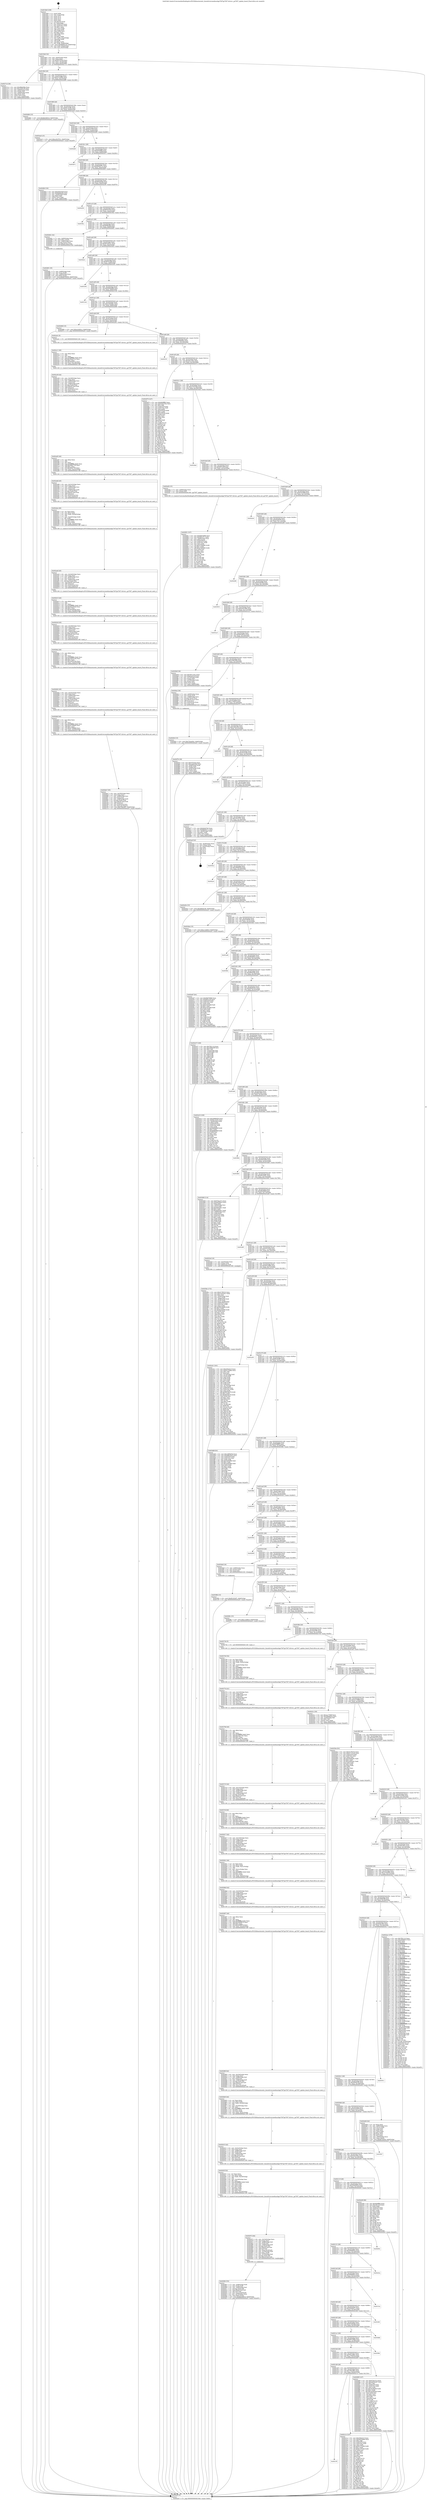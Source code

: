 digraph "0x4018e0" {
  label = "0x4018e0 (/mnt/c/Users/mathe/Desktop/tcc/POCII/binaries/extr_linuxdriversmediausbgo7007go7007-driver.c_go7007_update_board_Final-ollvm.out::main(0))"
  labelloc = "t"
  node[shape=record]

  Entry [label="",width=0.3,height=0.3,shape=circle,fillcolor=black,style=filled]
  "0x40194d" [label="{
     0x40194d [32]\l
     | [instrs]\l
     &nbsp;&nbsp;0x40194d \<+6\>: mov -0xb0(%rbp),%eax\l
     &nbsp;&nbsp;0x401953 \<+2\>: mov %eax,%ecx\l
     &nbsp;&nbsp;0x401955 \<+6\>: sub $0x80793f30,%ecx\l
     &nbsp;&nbsp;0x40195b \<+6\>: mov %eax,-0xc4(%rbp)\l
     &nbsp;&nbsp;0x401961 \<+6\>: mov %ecx,-0xc8(%rbp)\l
     &nbsp;&nbsp;0x401967 \<+6\>: je 0000000000402714 \<main+0xe34\>\l
  }"]
  "0x402714" [label="{
     0x402714 [39]\l
     | [instrs]\l
     &nbsp;&nbsp;0x402714 \<+5\>: mov $0xd8bef39e,%eax\l
     &nbsp;&nbsp;0x402719 \<+5\>: mov $0x163fc7f0,%ecx\l
     &nbsp;&nbsp;0x40271e \<+4\>: mov -0x80(%rbp),%rdx\l
     &nbsp;&nbsp;0x402722 \<+2\>: mov (%rdx),%esi\l
     &nbsp;&nbsp;0x402724 \<+7\>: mov -0x90(%rbp),%rdx\l
     &nbsp;&nbsp;0x40272b \<+2\>: cmp (%rdx),%esi\l
     &nbsp;&nbsp;0x40272d \<+3\>: cmovl %ecx,%eax\l
     &nbsp;&nbsp;0x402730 \<+6\>: mov %eax,-0xb0(%rbp)\l
     &nbsp;&nbsp;0x402736 \<+5\>: jmp 00000000004042e5 \<main+0x2a05\>\l
  }"]
  "0x40196d" [label="{
     0x40196d [28]\l
     | [instrs]\l
     &nbsp;&nbsp;0x40196d \<+5\>: jmp 0000000000401972 \<main+0x92\>\l
     &nbsp;&nbsp;0x401972 \<+6\>: mov -0xc4(%rbp),%eax\l
     &nbsp;&nbsp;0x401978 \<+5\>: sub $0x8121b8f4,%eax\l
     &nbsp;&nbsp;0x40197d \<+6\>: mov %eax,-0xcc(%rbp)\l
     &nbsp;&nbsp;0x401983 \<+6\>: je 0000000000402d66 \<main+0x1486\>\l
  }"]
  Exit [label="",width=0.3,height=0.3,shape=circle,fillcolor=black,style=filled,peripheries=2]
  "0x402d66" [label="{
     0x402d66 [15]\l
     | [instrs]\l
     &nbsp;&nbsp;0x402d66 \<+10\>: movl $0xbb43b61d,-0xb0(%rbp)\l
     &nbsp;&nbsp;0x402d70 \<+5\>: jmp 00000000004042e5 \<main+0x2a05\>\l
  }"]
  "0x401989" [label="{
     0x401989 [28]\l
     | [instrs]\l
     &nbsp;&nbsp;0x401989 \<+5\>: jmp 000000000040198e \<main+0xae\>\l
     &nbsp;&nbsp;0x40198e \<+6\>: mov -0xc4(%rbp),%eax\l
     &nbsp;&nbsp;0x401994 \<+5\>: sub $0x8213e3fc,%eax\l
     &nbsp;&nbsp;0x401999 \<+6\>: mov %eax,-0xd0(%rbp)\l
     &nbsp;&nbsp;0x40199f \<+6\>: je 0000000000403ea0 \<main+0x25c0\>\l
  }"]
  "0x4030fb" [label="{
     0x4030fb [15]\l
     | [instrs]\l
     &nbsp;&nbsp;0x4030fb \<+10\>: movl $0xf0193297,-0xb0(%rbp)\l
     &nbsp;&nbsp;0x403105 \<+5\>: jmp 00000000004042e5 \<main+0x2a05\>\l
  }"]
  "0x403ea0" [label="{
     0x403ea0 [15]\l
     | [instrs]\l
     &nbsp;&nbsp;0x403ea0 \<+10\>: movl $0xcc8197d1,-0xb0(%rbp)\l
     &nbsp;&nbsp;0x403eaa \<+5\>: jmp 00000000004042e5 \<main+0x2a05\>\l
  }"]
  "0x4019a5" [label="{
     0x4019a5 [28]\l
     | [instrs]\l
     &nbsp;&nbsp;0x4019a5 \<+5\>: jmp 00000000004019aa \<main+0xca\>\l
     &nbsp;&nbsp;0x4019aa \<+6\>: mov -0xc4(%rbp),%eax\l
     &nbsp;&nbsp;0x4019b0 \<+5\>: sub $0x82c210cf,%eax\l
     &nbsp;&nbsp;0x4019b5 \<+6\>: mov %eax,-0xd4(%rbp)\l
     &nbsp;&nbsp;0x4019bb \<+6\>: je 00000000004042b0 \<main+0x29d0\>\l
  }"]
  "0x402fc6" [label="{
     0x402fc6 [15]\l
     | [instrs]\l
     &nbsp;&nbsp;0x402fc6 \<+10\>: movl $0x70aae92c,-0xb0(%rbp)\l
     &nbsp;&nbsp;0x402fd0 \<+5\>: jmp 00000000004042e5 \<main+0x2a05\>\l
  }"]
  "0x4042b0" [label="{
     0x4042b0\l
  }", style=dashed]
  "0x4019c1" [label="{
     0x4019c1 [28]\l
     | [instrs]\l
     &nbsp;&nbsp;0x4019c1 \<+5\>: jmp 00000000004019c6 \<main+0xe6\>\l
     &nbsp;&nbsp;0x4019c6 \<+6\>: mov -0xc4(%rbp),%eax\l
     &nbsp;&nbsp;0x4019cc \<+5\>: sub $0x82d3f8f0,%eax\l
     &nbsp;&nbsp;0x4019d1 \<+6\>: mov %eax,-0xd8(%rbp)\l
     &nbsp;&nbsp;0x4019d7 \<+6\>: je 0000000000403b7c \<main+0x229c\>\l
  }"]
  "0x402f01" [label="{
     0x402f01 [107]\l
     | [instrs]\l
     &nbsp;&nbsp;0x402f01 \<+5\>: mov $0x66970898,%ecx\l
     &nbsp;&nbsp;0x402f06 \<+5\>: mov $0x5fd7d71,%edx\l
     &nbsp;&nbsp;0x402f0b \<+4\>: mov -0x68(%rbp),%rax\l
     &nbsp;&nbsp;0x402f0f \<+6\>: movl $0x0,(%rax)\l
     &nbsp;&nbsp;0x402f15 \<+7\>: mov 0x407078,%esi\l
     &nbsp;&nbsp;0x402f1c \<+8\>: mov 0x40705c,%r8d\l
     &nbsp;&nbsp;0x402f24 \<+3\>: mov %esi,%r9d\l
     &nbsp;&nbsp;0x402f27 \<+7\>: sub $0xa7294d85,%r9d\l
     &nbsp;&nbsp;0x402f2e \<+4\>: sub $0x1,%r9d\l
     &nbsp;&nbsp;0x402f32 \<+7\>: add $0xa7294d85,%r9d\l
     &nbsp;&nbsp;0x402f39 \<+4\>: imul %r9d,%esi\l
     &nbsp;&nbsp;0x402f3d \<+3\>: and $0x1,%esi\l
     &nbsp;&nbsp;0x402f40 \<+3\>: cmp $0x0,%esi\l
     &nbsp;&nbsp;0x402f43 \<+4\>: sete %r10b\l
     &nbsp;&nbsp;0x402f47 \<+4\>: cmp $0xa,%r8d\l
     &nbsp;&nbsp;0x402f4b \<+4\>: setl %r11b\l
     &nbsp;&nbsp;0x402f4f \<+3\>: mov %r10b,%bl\l
     &nbsp;&nbsp;0x402f52 \<+3\>: and %r11b,%bl\l
     &nbsp;&nbsp;0x402f55 \<+3\>: xor %r11b,%r10b\l
     &nbsp;&nbsp;0x402f58 \<+3\>: or %r10b,%bl\l
     &nbsp;&nbsp;0x402f5b \<+3\>: test $0x1,%bl\l
     &nbsp;&nbsp;0x402f5e \<+3\>: cmovne %edx,%ecx\l
     &nbsp;&nbsp;0x402f61 \<+6\>: mov %ecx,-0xb0(%rbp)\l
     &nbsp;&nbsp;0x402f67 \<+5\>: jmp 00000000004042e5 \<main+0x2a05\>\l
  }"]
  "0x403b7c" [label="{
     0x403b7c\l
  }", style=dashed]
  "0x4019dd" [label="{
     0x4019dd [28]\l
     | [instrs]\l
     &nbsp;&nbsp;0x4019dd \<+5\>: jmp 00000000004019e2 \<main+0x102\>\l
     &nbsp;&nbsp;0x4019e2 \<+6\>: mov -0xc4(%rbp),%eax\l
     &nbsp;&nbsp;0x4019e8 \<+5\>: sub $0x88d5d71c,%eax\l
     &nbsp;&nbsp;0x4019ed \<+6\>: mov %eax,-0xdc(%rbp)\l
     &nbsp;&nbsp;0x4019f3 \<+6\>: je 00000000004026b3 \<main+0xdd3\>\l
  }"]
  "0x4021f5" [label="{
     0x4021f5\l
  }", style=dashed]
  "0x4026b3" [label="{
     0x4026b3 [30]\l
     | [instrs]\l
     &nbsp;&nbsp;0x4026b3 \<+5\>: mov $0xe597dc59,%eax\l
     &nbsp;&nbsp;0x4026b8 \<+5\>: mov $0x8d0fba9b,%ecx\l
     &nbsp;&nbsp;0x4026bd \<+3\>: mov -0x28(%rbp),%edx\l
     &nbsp;&nbsp;0x4026c0 \<+3\>: cmp $0x0,%edx\l
     &nbsp;&nbsp;0x4026c3 \<+3\>: cmove %ecx,%eax\l
     &nbsp;&nbsp;0x4026c6 \<+6\>: mov %eax,-0xb0(%rbp)\l
     &nbsp;&nbsp;0x4026cc \<+5\>: jmp 00000000004042e5 \<main+0x2a05\>\l
  }"]
  "0x4019f9" [label="{
     0x4019f9 [28]\l
     | [instrs]\l
     &nbsp;&nbsp;0x4019f9 \<+5\>: jmp 00000000004019fe \<main+0x11e\>\l
     &nbsp;&nbsp;0x4019fe \<+6\>: mov -0xc4(%rbp),%eax\l
     &nbsp;&nbsp;0x401a04 \<+5\>: sub $0x893ebc6d,%eax\l
     &nbsp;&nbsp;0x401a09 \<+6\>: mov %eax,-0xe0(%rbp)\l
     &nbsp;&nbsp;0x401a0f \<+6\>: je 0000000000404256 \<main+0x2976\>\l
  }"]
  "0x402c1e" [label="{
     0x402c1e [147]\l
     | [instrs]\l
     &nbsp;&nbsp;0x402c1e \<+5\>: mov $0xe56afa15,%eax\l
     &nbsp;&nbsp;0x402c23 \<+5\>: mov $0xe823a9b8,%ecx\l
     &nbsp;&nbsp;0x402c28 \<+2\>: mov $0x1,%dl\l
     &nbsp;&nbsp;0x402c2a \<+7\>: mov 0x407078,%esi\l
     &nbsp;&nbsp;0x402c31 \<+7\>: mov 0x40705c,%edi\l
     &nbsp;&nbsp;0x402c38 \<+3\>: mov %esi,%r8d\l
     &nbsp;&nbsp;0x402c3b \<+7\>: add $0x61370cd6,%r8d\l
     &nbsp;&nbsp;0x402c42 \<+4\>: sub $0x1,%r8d\l
     &nbsp;&nbsp;0x402c46 \<+7\>: sub $0x61370cd6,%r8d\l
     &nbsp;&nbsp;0x402c4d \<+4\>: imul %r8d,%esi\l
     &nbsp;&nbsp;0x402c51 \<+3\>: and $0x1,%esi\l
     &nbsp;&nbsp;0x402c54 \<+3\>: cmp $0x0,%esi\l
     &nbsp;&nbsp;0x402c57 \<+4\>: sete %r9b\l
     &nbsp;&nbsp;0x402c5b \<+3\>: cmp $0xa,%edi\l
     &nbsp;&nbsp;0x402c5e \<+4\>: setl %r10b\l
     &nbsp;&nbsp;0x402c62 \<+3\>: mov %r9b,%r11b\l
     &nbsp;&nbsp;0x402c65 \<+4\>: xor $0xff,%r11b\l
     &nbsp;&nbsp;0x402c69 \<+3\>: mov %r10b,%bl\l
     &nbsp;&nbsp;0x402c6c \<+3\>: xor $0xff,%bl\l
     &nbsp;&nbsp;0x402c6f \<+3\>: xor $0x1,%dl\l
     &nbsp;&nbsp;0x402c72 \<+3\>: mov %r11b,%r14b\l
     &nbsp;&nbsp;0x402c75 \<+4\>: and $0xff,%r14b\l
     &nbsp;&nbsp;0x402c79 \<+3\>: and %dl,%r9b\l
     &nbsp;&nbsp;0x402c7c \<+3\>: mov %bl,%r15b\l
     &nbsp;&nbsp;0x402c7f \<+4\>: and $0xff,%r15b\l
     &nbsp;&nbsp;0x402c83 \<+3\>: and %dl,%r10b\l
     &nbsp;&nbsp;0x402c86 \<+3\>: or %r9b,%r14b\l
     &nbsp;&nbsp;0x402c89 \<+3\>: or %r10b,%r15b\l
     &nbsp;&nbsp;0x402c8c \<+3\>: xor %r15b,%r14b\l
     &nbsp;&nbsp;0x402c8f \<+3\>: or %bl,%r11b\l
     &nbsp;&nbsp;0x402c92 \<+4\>: xor $0xff,%r11b\l
     &nbsp;&nbsp;0x402c96 \<+3\>: or $0x1,%dl\l
     &nbsp;&nbsp;0x402c99 \<+3\>: and %dl,%r11b\l
     &nbsp;&nbsp;0x402c9c \<+3\>: or %r11b,%r14b\l
     &nbsp;&nbsp;0x402c9f \<+4\>: test $0x1,%r14b\l
     &nbsp;&nbsp;0x402ca3 \<+3\>: cmovne %ecx,%eax\l
     &nbsp;&nbsp;0x402ca6 \<+6\>: mov %eax,-0xb0(%rbp)\l
     &nbsp;&nbsp;0x402cac \<+5\>: jmp 00000000004042e5 \<main+0x2a05\>\l
  }"]
  "0x404256" [label="{
     0x404256\l
  }", style=dashed]
  "0x401a15" [label="{
     0x401a15 [28]\l
     | [instrs]\l
     &nbsp;&nbsp;0x401a15 \<+5\>: jmp 0000000000401a1a \<main+0x13a\>\l
     &nbsp;&nbsp;0x401a1a \<+6\>: mov -0xc4(%rbp),%eax\l
     &nbsp;&nbsp;0x401a20 \<+5\>: sub $0x89781019,%eax\l
     &nbsp;&nbsp;0x401a25 \<+6\>: mov %eax,-0xe4(%rbp)\l
     &nbsp;&nbsp;0x401a2b \<+6\>: je 00000000004035fa \<main+0x1d1a\>\l
  }"]
  "0x4021d9" [label="{
     0x4021d9 [28]\l
     | [instrs]\l
     &nbsp;&nbsp;0x4021d9 \<+5\>: jmp 00000000004021de \<main+0x8fe\>\l
     &nbsp;&nbsp;0x4021de \<+6\>: mov -0xc4(%rbp),%eax\l
     &nbsp;&nbsp;0x4021e4 \<+5\>: sub $0x756a3f97,%eax\l
     &nbsp;&nbsp;0x4021e9 \<+6\>: mov %eax,-0x200(%rbp)\l
     &nbsp;&nbsp;0x4021ef \<+6\>: je 0000000000402c1e \<main+0x133e\>\l
  }"]
  "0x4035fa" [label="{
     0x4035fa\l
  }", style=dashed]
  "0x401a31" [label="{
     0x401a31 [28]\l
     | [instrs]\l
     &nbsp;&nbsp;0x401a31 \<+5\>: jmp 0000000000401a36 \<main+0x156\>\l
     &nbsp;&nbsp;0x401a36 \<+6\>: mov -0xc4(%rbp),%eax\l
     &nbsp;&nbsp;0x401a3c \<+5\>: sub $0x8d0fba9b,%eax\l
     &nbsp;&nbsp;0x401a41 \<+6\>: mov %eax,-0xe8(%rbp)\l
     &nbsp;&nbsp;0x401a47 \<+6\>: je 00000000004026d1 \<main+0xdf1\>\l
  }"]
  "0x402fd5" [label="{
     0x402fd5 [147]\l
     | [instrs]\l
     &nbsp;&nbsp;0x402fd5 \<+5\>: mov $0xf74ec27a,%eax\l
     &nbsp;&nbsp;0x402fda \<+5\>: mov $0xe60322d7,%ecx\l
     &nbsp;&nbsp;0x402fdf \<+2\>: mov $0x1,%dl\l
     &nbsp;&nbsp;0x402fe1 \<+7\>: mov 0x407078,%esi\l
     &nbsp;&nbsp;0x402fe8 \<+7\>: mov 0x40705c,%edi\l
     &nbsp;&nbsp;0x402fef \<+3\>: mov %esi,%r8d\l
     &nbsp;&nbsp;0x402ff2 \<+7\>: sub $0x16c06200,%r8d\l
     &nbsp;&nbsp;0x402ff9 \<+4\>: sub $0x1,%r8d\l
     &nbsp;&nbsp;0x402ffd \<+7\>: add $0x16c06200,%r8d\l
     &nbsp;&nbsp;0x403004 \<+4\>: imul %r8d,%esi\l
     &nbsp;&nbsp;0x403008 \<+3\>: and $0x1,%esi\l
     &nbsp;&nbsp;0x40300b \<+3\>: cmp $0x0,%esi\l
     &nbsp;&nbsp;0x40300e \<+4\>: sete %r9b\l
     &nbsp;&nbsp;0x403012 \<+3\>: cmp $0xa,%edi\l
     &nbsp;&nbsp;0x403015 \<+4\>: setl %r10b\l
     &nbsp;&nbsp;0x403019 \<+3\>: mov %r9b,%r11b\l
     &nbsp;&nbsp;0x40301c \<+4\>: xor $0xff,%r11b\l
     &nbsp;&nbsp;0x403020 \<+3\>: mov %r10b,%bl\l
     &nbsp;&nbsp;0x403023 \<+3\>: xor $0xff,%bl\l
     &nbsp;&nbsp;0x403026 \<+3\>: xor $0x1,%dl\l
     &nbsp;&nbsp;0x403029 \<+3\>: mov %r11b,%r14b\l
     &nbsp;&nbsp;0x40302c \<+4\>: and $0xff,%r14b\l
     &nbsp;&nbsp;0x403030 \<+3\>: and %dl,%r9b\l
     &nbsp;&nbsp;0x403033 \<+3\>: mov %bl,%r15b\l
     &nbsp;&nbsp;0x403036 \<+4\>: and $0xff,%r15b\l
     &nbsp;&nbsp;0x40303a \<+3\>: and %dl,%r10b\l
     &nbsp;&nbsp;0x40303d \<+3\>: or %r9b,%r14b\l
     &nbsp;&nbsp;0x403040 \<+3\>: or %r10b,%r15b\l
     &nbsp;&nbsp;0x403043 \<+3\>: xor %r15b,%r14b\l
     &nbsp;&nbsp;0x403046 \<+3\>: or %bl,%r11b\l
     &nbsp;&nbsp;0x403049 \<+4\>: xor $0xff,%r11b\l
     &nbsp;&nbsp;0x40304d \<+3\>: or $0x1,%dl\l
     &nbsp;&nbsp;0x403050 \<+3\>: and %dl,%r11b\l
     &nbsp;&nbsp;0x403053 \<+3\>: or %r11b,%r14b\l
     &nbsp;&nbsp;0x403056 \<+4\>: test $0x1,%r14b\l
     &nbsp;&nbsp;0x40305a \<+3\>: cmovne %ecx,%eax\l
     &nbsp;&nbsp;0x40305d \<+6\>: mov %eax,-0xb0(%rbp)\l
     &nbsp;&nbsp;0x403063 \<+5\>: jmp 00000000004042e5 \<main+0x2a05\>\l
  }"]
  "0x4026d1" [label="{
     0x4026d1 [32]\l
     | [instrs]\l
     &nbsp;&nbsp;0x4026d1 \<+7\>: mov -0x90(%rbp),%rax\l
     &nbsp;&nbsp;0x4026d8 \<+6\>: movl $0x1,(%rax)\l
     &nbsp;&nbsp;0x4026de \<+7\>: mov -0x90(%rbp),%rax\l
     &nbsp;&nbsp;0x4026e5 \<+3\>: movslq (%rax),%rax\l
     &nbsp;&nbsp;0x4026e8 \<+4\>: imul $0x28,%rax,%rdi\l
     &nbsp;&nbsp;0x4026ec \<+5\>: call 0000000000401050 \<malloc@plt\>\l
     | [calls]\l
     &nbsp;&nbsp;0x401050 \{1\} (unknown)\l
  }"]
  "0x401a4d" [label="{
     0x401a4d [28]\l
     | [instrs]\l
     &nbsp;&nbsp;0x401a4d \<+5\>: jmp 0000000000401a52 \<main+0x172\>\l
     &nbsp;&nbsp;0x401a52 \<+6\>: mov -0xc4(%rbp),%eax\l
     &nbsp;&nbsp;0x401a58 \<+5\>: sub $0x901e63a1,%eax\l
     &nbsp;&nbsp;0x401a5d \<+6\>: mov %eax,-0xec(%rbp)\l
     &nbsp;&nbsp;0x401a63 \<+6\>: je 0000000000403dc4 \<main+0x24e4\>\l
  }"]
  "0x4021bd" [label="{
     0x4021bd [28]\l
     | [instrs]\l
     &nbsp;&nbsp;0x4021bd \<+5\>: jmp 00000000004021c2 \<main+0x8e2\>\l
     &nbsp;&nbsp;0x4021c2 \<+6\>: mov -0xc4(%rbp),%eax\l
     &nbsp;&nbsp;0x4021c8 \<+5\>: sub $0x70aae92c,%eax\l
     &nbsp;&nbsp;0x4021cd \<+6\>: mov %eax,-0x1fc(%rbp)\l
     &nbsp;&nbsp;0x4021d3 \<+6\>: je 0000000000402fd5 \<main+0x16f5\>\l
  }"]
  "0x403dc4" [label="{
     0x403dc4\l
  }", style=dashed]
  "0x401a69" [label="{
     0x401a69 [28]\l
     | [instrs]\l
     &nbsp;&nbsp;0x401a69 \<+5\>: jmp 0000000000401a6e \<main+0x18e\>\l
     &nbsp;&nbsp;0x401a6e \<+6\>: mov -0xc4(%rbp),%eax\l
     &nbsp;&nbsp;0x401a74 \<+5\>: sub $0x9879c3fd,%eax\l
     &nbsp;&nbsp;0x401a79 \<+6\>: mov %eax,-0xf0(%rbp)\l
     &nbsp;&nbsp;0x401a7f \<+6\>: je 0000000000403c94 \<main+0x23b4\>\l
  }"]
  "0x403f9d" [label="{
     0x403f9d\l
  }", style=dashed]
  "0x403c94" [label="{
     0x403c94\l
  }", style=dashed]
  "0x401a85" [label="{
     0x401a85 [28]\l
     | [instrs]\l
     &nbsp;&nbsp;0x401a85 \<+5\>: jmp 0000000000401a8a \<main+0x1aa\>\l
     &nbsp;&nbsp;0x401a8a \<+6\>: mov -0xc4(%rbp),%eax\l
     &nbsp;&nbsp;0x401a90 \<+5\>: sub $0x9d5b2bf8,%eax\l
     &nbsp;&nbsp;0x401a95 \<+6\>: mov %eax,-0xf4(%rbp)\l
     &nbsp;&nbsp;0x401a9b \<+6\>: je 0000000000403144 \<main+0x1864\>\l
  }"]
  "0x4021a1" [label="{
     0x4021a1 [28]\l
     | [instrs]\l
     &nbsp;&nbsp;0x4021a1 \<+5\>: jmp 00000000004021a6 \<main+0x8c6\>\l
     &nbsp;&nbsp;0x4021a6 \<+6\>: mov -0xc4(%rbp),%eax\l
     &nbsp;&nbsp;0x4021ac \<+5\>: sub $0x66970898,%eax\l
     &nbsp;&nbsp;0x4021b1 \<+6\>: mov %eax,-0x1f8(%rbp)\l
     &nbsp;&nbsp;0x4021b7 \<+6\>: je 0000000000403f9d \<main+0x26bd\>\l
  }"]
  "0x403144" [label="{
     0x403144\l
  }", style=dashed]
  "0x401aa1" [label="{
     0x401aa1 [28]\l
     | [instrs]\l
     &nbsp;&nbsp;0x401aa1 \<+5\>: jmp 0000000000401aa6 \<main+0x1c6\>\l
     &nbsp;&nbsp;0x401aa6 \<+6\>: mov -0xc4(%rbp),%eax\l
     &nbsp;&nbsp;0x401aac \<+5\>: sub $0xa1d525e1,%eax\l
     &nbsp;&nbsp;0x401ab1 \<+6\>: mov %eax,-0xf8(%rbp)\l
     &nbsp;&nbsp;0x401ab7 \<+6\>: je 0000000000402668 \<main+0xd88\>\l
  }"]
  "0x403b8b" [label="{
     0x403b8b\l
  }", style=dashed]
  "0x402668" [label="{
     0x402668 [15]\l
     | [instrs]\l
     &nbsp;&nbsp;0x402668 \<+10\>: movl $0xcc0c6b1a,-0xb0(%rbp)\l
     &nbsp;&nbsp;0x402672 \<+5\>: jmp 00000000004042e5 \<main+0x2a05\>\l
  }"]
  "0x401abd" [label="{
     0x401abd [28]\l
     | [instrs]\l
     &nbsp;&nbsp;0x401abd \<+5\>: jmp 0000000000401ac2 \<main+0x1e2\>\l
     &nbsp;&nbsp;0x401ac2 \<+6\>: mov -0xc4(%rbp),%eax\l
     &nbsp;&nbsp;0x401ac8 \<+5\>: sub $0xa3ac91af,%eax\l
     &nbsp;&nbsp;0x401acd \<+6\>: mov %eax,-0xfc(%rbp)\l
     &nbsp;&nbsp;0x401ad3 \<+6\>: je 0000000000402a0c \<main+0x112c\>\l
  }"]
  "0x402185" [label="{
     0x402185 [28]\l
     | [instrs]\l
     &nbsp;&nbsp;0x402185 \<+5\>: jmp 000000000040218a \<main+0x8aa\>\l
     &nbsp;&nbsp;0x40218a \<+6\>: mov -0xc4(%rbp),%eax\l
     &nbsp;&nbsp;0x402190 \<+5\>: sub $0x632d02eb,%eax\l
     &nbsp;&nbsp;0x402195 \<+6\>: mov %eax,-0x1f4(%rbp)\l
     &nbsp;&nbsp;0x40219b \<+6\>: je 0000000000403b8b \<main+0x22ab\>\l
  }"]
  "0x402a0c" [label="{
     0x402a0c [5]\l
     | [instrs]\l
     &nbsp;&nbsp;0x402a0c \<+5\>: call 0000000000401160 \<next_i\>\l
     | [calls]\l
     &nbsp;&nbsp;0x401160 \{1\} (/mnt/c/Users/mathe/Desktop/tcc/POCII/binaries/extr_linuxdriversmediausbgo7007go7007-driver.c_go7007_update_board_Final-ollvm.out::next_i)\l
  }"]
  "0x401ad9" [label="{
     0x401ad9 [28]\l
     | [instrs]\l
     &nbsp;&nbsp;0x401ad9 \<+5\>: jmp 0000000000401ade \<main+0x1fe\>\l
     &nbsp;&nbsp;0x401ade \<+6\>: mov -0xc4(%rbp),%eax\l
     &nbsp;&nbsp;0x401ae4 \<+5\>: sub $0xa556b052,%eax\l
     &nbsp;&nbsp;0x401ae9 \<+6\>: mov %eax,-0x100(%rbp)\l
     &nbsp;&nbsp;0x401aef \<+6\>: je 000000000040253f \<main+0xc5f\>\l
  }"]
  "0x4034f4" [label="{
     0x4034f4\l
  }", style=dashed]
  "0x40253f" [label="{
     0x40253f\l
  }", style=dashed]
  "0x401af5" [label="{
     0x401af5 [28]\l
     | [instrs]\l
     &nbsp;&nbsp;0x401af5 \<+5\>: jmp 0000000000401afa \<main+0x21a\>\l
     &nbsp;&nbsp;0x401afa \<+6\>: mov -0xc4(%rbp),%eax\l
     &nbsp;&nbsp;0x401b00 \<+5\>: sub $0xa6e1332c,%eax\l
     &nbsp;&nbsp;0x401b05 \<+6\>: mov %eax,-0x104(%rbp)\l
     &nbsp;&nbsp;0x401b0b \<+6\>: je 0000000000402d75 \<main+0x1495\>\l
  }"]
  "0x402169" [label="{
     0x402169 [28]\l
     | [instrs]\l
     &nbsp;&nbsp;0x402169 \<+5\>: jmp 000000000040216e \<main+0x88e\>\l
     &nbsp;&nbsp;0x40216e \<+6\>: mov -0xc4(%rbp),%eax\l
     &nbsp;&nbsp;0x402174 \<+5\>: sub $0x5d28ee77,%eax\l
     &nbsp;&nbsp;0x402179 \<+6\>: mov %eax,-0x1f0(%rbp)\l
     &nbsp;&nbsp;0x40217f \<+6\>: je 00000000004034f4 \<main+0x1c14\>\l
  }"]
  "0x402d75" [label="{
     0x402d75 [147]\l
     | [instrs]\l
     &nbsp;&nbsp;0x402d75 \<+5\>: mov $0xf408ff80,%eax\l
     &nbsp;&nbsp;0x402d7a \<+5\>: mov $0x526c534e,%ecx\l
     &nbsp;&nbsp;0x402d7f \<+2\>: mov $0x1,%dl\l
     &nbsp;&nbsp;0x402d81 \<+7\>: mov 0x407078,%esi\l
     &nbsp;&nbsp;0x402d88 \<+7\>: mov 0x40705c,%edi\l
     &nbsp;&nbsp;0x402d8f \<+3\>: mov %esi,%r8d\l
     &nbsp;&nbsp;0x402d92 \<+7\>: sub $0x3f7f438,%r8d\l
     &nbsp;&nbsp;0x402d99 \<+4\>: sub $0x1,%r8d\l
     &nbsp;&nbsp;0x402d9d \<+7\>: add $0x3f7f438,%r8d\l
     &nbsp;&nbsp;0x402da4 \<+4\>: imul %r8d,%esi\l
     &nbsp;&nbsp;0x402da8 \<+3\>: and $0x1,%esi\l
     &nbsp;&nbsp;0x402dab \<+3\>: cmp $0x0,%esi\l
     &nbsp;&nbsp;0x402dae \<+4\>: sete %r9b\l
     &nbsp;&nbsp;0x402db2 \<+3\>: cmp $0xa,%edi\l
     &nbsp;&nbsp;0x402db5 \<+4\>: setl %r10b\l
     &nbsp;&nbsp;0x402db9 \<+3\>: mov %r9b,%r11b\l
     &nbsp;&nbsp;0x402dbc \<+4\>: xor $0xff,%r11b\l
     &nbsp;&nbsp;0x402dc0 \<+3\>: mov %r10b,%bl\l
     &nbsp;&nbsp;0x402dc3 \<+3\>: xor $0xff,%bl\l
     &nbsp;&nbsp;0x402dc6 \<+3\>: xor $0x0,%dl\l
     &nbsp;&nbsp;0x402dc9 \<+3\>: mov %r11b,%r14b\l
     &nbsp;&nbsp;0x402dcc \<+4\>: and $0x0,%r14b\l
     &nbsp;&nbsp;0x402dd0 \<+3\>: and %dl,%r9b\l
     &nbsp;&nbsp;0x402dd3 \<+3\>: mov %bl,%r15b\l
     &nbsp;&nbsp;0x402dd6 \<+4\>: and $0x0,%r15b\l
     &nbsp;&nbsp;0x402dda \<+3\>: and %dl,%r10b\l
     &nbsp;&nbsp;0x402ddd \<+3\>: or %r9b,%r14b\l
     &nbsp;&nbsp;0x402de0 \<+3\>: or %r10b,%r15b\l
     &nbsp;&nbsp;0x402de3 \<+3\>: xor %r15b,%r14b\l
     &nbsp;&nbsp;0x402de6 \<+3\>: or %bl,%r11b\l
     &nbsp;&nbsp;0x402de9 \<+4\>: xor $0xff,%r11b\l
     &nbsp;&nbsp;0x402ded \<+3\>: or $0x0,%dl\l
     &nbsp;&nbsp;0x402df0 \<+3\>: and %dl,%r11b\l
     &nbsp;&nbsp;0x402df3 \<+3\>: or %r11b,%r14b\l
     &nbsp;&nbsp;0x402df6 \<+4\>: test $0x1,%r14b\l
     &nbsp;&nbsp;0x402dfa \<+3\>: cmovne %ecx,%eax\l
     &nbsp;&nbsp;0x402dfd \<+6\>: mov %eax,-0xb0(%rbp)\l
     &nbsp;&nbsp;0x402e03 \<+5\>: jmp 00000000004042e5 \<main+0x2a05\>\l
  }"]
  "0x401b11" [label="{
     0x401b11 [28]\l
     | [instrs]\l
     &nbsp;&nbsp;0x401b11 \<+5\>: jmp 0000000000401b16 \<main+0x236\>\l
     &nbsp;&nbsp;0x401b16 \<+6\>: mov -0xc4(%rbp),%eax\l
     &nbsp;&nbsp;0x401b1c \<+5\>: sub $0xa7e57526,%eax\l
     &nbsp;&nbsp;0x401b21 \<+6\>: mov %eax,-0x108(%rbp)\l
     &nbsp;&nbsp;0x401b27 \<+6\>: je 0000000000403da6 \<main+0x24c6\>\l
  }"]
  "0x40310a" [label="{
     0x40310a\l
  }", style=dashed]
  "0x403da6" [label="{
     0x403da6\l
  }", style=dashed]
  "0x401b2d" [label="{
     0x401b2d [28]\l
     | [instrs]\l
     &nbsp;&nbsp;0x401b2d \<+5\>: jmp 0000000000401b32 \<main+0x252\>\l
     &nbsp;&nbsp;0x401b32 \<+6\>: mov -0xc4(%rbp),%eax\l
     &nbsp;&nbsp;0x401b38 \<+5\>: sub $0xb0f7c23f,%eax\l
     &nbsp;&nbsp;0x401b3d \<+6\>: mov %eax,-0x10c(%rbp)\l
     &nbsp;&nbsp;0x401b43 \<+6\>: je 0000000000402ef2 \<main+0x1612\>\l
  }"]
  "0x40214d" [label="{
     0x40214d [28]\l
     | [instrs]\l
     &nbsp;&nbsp;0x40214d \<+5\>: jmp 0000000000402152 \<main+0x872\>\l
     &nbsp;&nbsp;0x402152 \<+6\>: mov -0xc4(%rbp),%eax\l
     &nbsp;&nbsp;0x402158 \<+5\>: sub $0x59d66fa3,%eax\l
     &nbsp;&nbsp;0x40215d \<+6\>: mov %eax,-0x1ec(%rbp)\l
     &nbsp;&nbsp;0x402163 \<+6\>: je 000000000040310a \<main+0x182a\>\l
  }"]
  "0x402ef2" [label="{
     0x402ef2 [15]\l
     | [instrs]\l
     &nbsp;&nbsp;0x402ef2 \<+7\>: mov -0x88(%rbp),%rax\l
     &nbsp;&nbsp;0x402ef9 \<+3\>: mov (%rax),%rdi\l
     &nbsp;&nbsp;0x402efc \<+5\>: call 00000000004015f0 \<go7007_update_board\>\l
     | [calls]\l
     &nbsp;&nbsp;0x4015f0 \{1\} (/mnt/c/Users/mathe/Desktop/tcc/POCII/binaries/extr_linuxdriversmediausbgo7007go7007-driver.c_go7007_update_board_Final-ollvm.out::go7007_update_board)\l
  }"]
  "0x401b49" [label="{
     0x401b49 [28]\l
     | [instrs]\l
     &nbsp;&nbsp;0x401b49 \<+5\>: jmp 0000000000401b4e \<main+0x26e\>\l
     &nbsp;&nbsp;0x401b4e \<+6\>: mov -0xc4(%rbp),%eax\l
     &nbsp;&nbsp;0x401b54 \<+5\>: sub $0xb191005f,%eax\l
     &nbsp;&nbsp;0x401b59 \<+6\>: mov %eax,-0x110(%rbp)\l
     &nbsp;&nbsp;0x401b5f \<+6\>: je 00000000004024cd \<main+0xbed\>\l
  }"]
  "0x40243a" [label="{
     0x40243a\l
  }", style=dashed]
  "0x4024cd" [label="{
     0x4024cd\l
  }", style=dashed]
  "0x401b65" [label="{
     0x401b65 [28]\l
     | [instrs]\l
     &nbsp;&nbsp;0x401b65 \<+5\>: jmp 0000000000401b6a \<main+0x28a\>\l
     &nbsp;&nbsp;0x401b6a \<+6\>: mov -0xc4(%rbp),%eax\l
     &nbsp;&nbsp;0x401b70 \<+5\>: sub $0xb35d5c78,%eax\l
     &nbsp;&nbsp;0x401b75 \<+6\>: mov %eax,-0x114(%rbp)\l
     &nbsp;&nbsp;0x401b7b \<+6\>: je 0000000000404286 \<main+0x29a6\>\l
  }"]
  "0x402131" [label="{
     0x402131 [28]\l
     | [instrs]\l
     &nbsp;&nbsp;0x402131 \<+5\>: jmp 0000000000402136 \<main+0x856\>\l
     &nbsp;&nbsp;0x402136 \<+6\>: mov -0xc4(%rbp),%eax\l
     &nbsp;&nbsp;0x40213c \<+5\>: sub $0x58ddd63e,%eax\l
     &nbsp;&nbsp;0x402141 \<+6\>: mov %eax,-0x1e8(%rbp)\l
     &nbsp;&nbsp;0x402147 \<+6\>: je 000000000040243a \<main+0xb5a\>\l
  }"]
  "0x404286" [label="{
     0x404286\l
  }", style=dashed]
  "0x401b81" [label="{
     0x401b81 [28]\l
     | [instrs]\l
     &nbsp;&nbsp;0x401b81 \<+5\>: jmp 0000000000401b86 \<main+0x2a6\>\l
     &nbsp;&nbsp;0x401b86 \<+6\>: mov -0xc4(%rbp),%eax\l
     &nbsp;&nbsp;0x401b8c \<+5\>: sub $0xb3e49358,%eax\l
     &nbsp;&nbsp;0x401b91 \<+6\>: mov %eax,-0x118(%rbp)\l
     &nbsp;&nbsp;0x401b97 \<+6\>: je 0000000000403933 \<main+0x2053\>\l
  }"]
  "0x40400c" [label="{
     0x40400c\l
  }", style=dashed]
  "0x403933" [label="{
     0x403933\l
  }", style=dashed]
  "0x401b9d" [label="{
     0x401b9d [28]\l
     | [instrs]\l
     &nbsp;&nbsp;0x401b9d \<+5\>: jmp 0000000000401ba2 \<main+0x2c2\>\l
     &nbsp;&nbsp;0x401ba2 \<+6\>: mov -0xc4(%rbp),%eax\l
     &nbsp;&nbsp;0x401ba8 \<+5\>: sub $0xba451066,%eax\l
     &nbsp;&nbsp;0x401bad \<+6\>: mov %eax,-0x11c(%rbp)\l
     &nbsp;&nbsp;0x401bb3 \<+6\>: je 0000000000403ca3 \<main+0x23c3\>\l
  }"]
  "0x402115" [label="{
     0x402115 [28]\l
     | [instrs]\l
     &nbsp;&nbsp;0x402115 \<+5\>: jmp 000000000040211a \<main+0x83a\>\l
     &nbsp;&nbsp;0x40211a \<+6\>: mov -0xc4(%rbp),%eax\l
     &nbsp;&nbsp;0x402120 \<+5\>: sub $0x56d40b04,%eax\l
     &nbsp;&nbsp;0x402125 \<+6\>: mov %eax,-0x1e4(%rbp)\l
     &nbsp;&nbsp;0x40212b \<+6\>: je 000000000040400c \<main+0x272c\>\l
  }"]
  "0x403ca3" [label="{
     0x403ca3\l
  }", style=dashed]
  "0x401bb9" [label="{
     0x401bb9 [28]\l
     | [instrs]\l
     &nbsp;&nbsp;0x401bb9 \<+5\>: jmp 0000000000401bbe \<main+0x2de\>\l
     &nbsp;&nbsp;0x401bbe \<+6\>: mov -0xc4(%rbp),%eax\l
     &nbsp;&nbsp;0x401bc4 \<+5\>: sub $0xbb43b61d,%eax\l
     &nbsp;&nbsp;0x401bc9 \<+6\>: mov %eax,-0x120(%rbp)\l
     &nbsp;&nbsp;0x401bcf \<+6\>: je 00000000004029e8 \<main+0x1108\>\l
  }"]
  "0x402e08" [label="{
     0x402e08 [86]\l
     | [instrs]\l
     &nbsp;&nbsp;0x402e08 \<+5\>: mov $0xf408ff80,%eax\l
     &nbsp;&nbsp;0x402e0d \<+5\>: mov $0xcf0c23cf,%ecx\l
     &nbsp;&nbsp;0x402e12 \<+2\>: xor %edx,%edx\l
     &nbsp;&nbsp;0x402e14 \<+7\>: mov 0x407078,%esi\l
     &nbsp;&nbsp;0x402e1b \<+7\>: mov 0x40705c,%edi\l
     &nbsp;&nbsp;0x402e22 \<+3\>: sub $0x1,%edx\l
     &nbsp;&nbsp;0x402e25 \<+3\>: mov %esi,%r8d\l
     &nbsp;&nbsp;0x402e28 \<+3\>: add %edx,%r8d\l
     &nbsp;&nbsp;0x402e2b \<+4\>: imul %r8d,%esi\l
     &nbsp;&nbsp;0x402e2f \<+3\>: and $0x1,%esi\l
     &nbsp;&nbsp;0x402e32 \<+3\>: cmp $0x0,%esi\l
     &nbsp;&nbsp;0x402e35 \<+4\>: sete %r9b\l
     &nbsp;&nbsp;0x402e39 \<+3\>: cmp $0xa,%edi\l
     &nbsp;&nbsp;0x402e3c \<+4\>: setl %r10b\l
     &nbsp;&nbsp;0x402e40 \<+3\>: mov %r9b,%r11b\l
     &nbsp;&nbsp;0x402e43 \<+3\>: and %r10b,%r11b\l
     &nbsp;&nbsp;0x402e46 \<+3\>: xor %r10b,%r9b\l
     &nbsp;&nbsp;0x402e49 \<+3\>: or %r9b,%r11b\l
     &nbsp;&nbsp;0x402e4c \<+4\>: test $0x1,%r11b\l
     &nbsp;&nbsp;0x402e50 \<+3\>: cmovne %ecx,%eax\l
     &nbsp;&nbsp;0x402e53 \<+6\>: mov %eax,-0xb0(%rbp)\l
     &nbsp;&nbsp;0x402e59 \<+5\>: jmp 00000000004042e5 \<main+0x2a05\>\l
  }"]
  "0x4029e8" [label="{
     0x4029e8 [36]\l
     | [instrs]\l
     &nbsp;&nbsp;0x4029e8 \<+5\>: mov $0xa6e1332c,%eax\l
     &nbsp;&nbsp;0x4029ed \<+5\>: mov $0xa3ac91af,%ecx\l
     &nbsp;&nbsp;0x4029f2 \<+4\>: mov -0x70(%rbp),%rdx\l
     &nbsp;&nbsp;0x4029f6 \<+2\>: mov (%rdx),%esi\l
     &nbsp;&nbsp;0x4029f8 \<+4\>: mov -0x78(%rbp),%rdx\l
     &nbsp;&nbsp;0x4029fc \<+2\>: cmp (%rdx),%esi\l
     &nbsp;&nbsp;0x4029fe \<+3\>: cmovl %ecx,%eax\l
     &nbsp;&nbsp;0x402a01 \<+6\>: mov %eax,-0xb0(%rbp)\l
     &nbsp;&nbsp;0x402a07 \<+5\>: jmp 00000000004042e5 \<main+0x2a05\>\l
  }"]
  "0x401bd5" [label="{
     0x401bd5 [28]\l
     | [instrs]\l
     &nbsp;&nbsp;0x401bd5 \<+5\>: jmp 0000000000401bda \<main+0x2fa\>\l
     &nbsp;&nbsp;0x401bda \<+6\>: mov -0xc4(%rbp),%eax\l
     &nbsp;&nbsp;0x401be0 \<+5\>: sub $0xc0d8328d,%eax\l
     &nbsp;&nbsp;0x401be5 \<+6\>: mov %eax,-0x124(%rbp)\l
     &nbsp;&nbsp;0x401beb \<+6\>: je 0000000000402fa2 \<main+0x16c2\>\l
  }"]
  "0x4020f9" [label="{
     0x4020f9 [28]\l
     | [instrs]\l
     &nbsp;&nbsp;0x4020f9 \<+5\>: jmp 00000000004020fe \<main+0x81e\>\l
     &nbsp;&nbsp;0x4020fe \<+6\>: mov -0xc4(%rbp),%eax\l
     &nbsp;&nbsp;0x402104 \<+5\>: sub $0x526c534e,%eax\l
     &nbsp;&nbsp;0x402109 \<+6\>: mov %eax,-0x1e0(%rbp)\l
     &nbsp;&nbsp;0x40210f \<+6\>: je 0000000000402e08 \<main+0x1528\>\l
  }"]
  "0x402fa2" [label="{
     0x402fa2 [36]\l
     | [instrs]\l
     &nbsp;&nbsp;0x402fa2 \<+7\>: mov -0x88(%rbp),%rax\l
     &nbsp;&nbsp;0x402fa9 \<+3\>: mov (%rax),%rax\l
     &nbsp;&nbsp;0x402fac \<+4\>: mov -0x68(%rbp),%rcx\l
     &nbsp;&nbsp;0x402fb0 \<+3\>: movslq (%rcx),%rcx\l
     &nbsp;&nbsp;0x402fb3 \<+4\>: imul $0x28,%rcx,%rcx\l
     &nbsp;&nbsp;0x402fb7 \<+3\>: add %rcx,%rax\l
     &nbsp;&nbsp;0x402fba \<+4\>: mov 0x20(%rax),%rax\l
     &nbsp;&nbsp;0x402fbe \<+3\>: mov %rax,%rdi\l
     &nbsp;&nbsp;0x402fc1 \<+5\>: call 0000000000401030 \<free@plt\>\l
     | [calls]\l
     &nbsp;&nbsp;0x401030 \{1\} (unknown)\l
  }"]
  "0x401bf1" [label="{
     0x401bf1 [28]\l
     | [instrs]\l
     &nbsp;&nbsp;0x401bf1 \<+5\>: jmp 0000000000401bf6 \<main+0x316\>\l
     &nbsp;&nbsp;0x401bf6 \<+6\>: mov -0xc4(%rbp),%eax\l
     &nbsp;&nbsp;0x401bfc \<+5\>: sub $0xc13e9b1f,%eax\l
     &nbsp;&nbsp;0x401c01 \<+6\>: mov %eax,-0x128(%rbp)\l
     &nbsp;&nbsp;0x401c07 \<+6\>: je 0000000000402f7b \<main+0x169b\>\l
  }"]
  "0x403fe7" [label="{
     0x403fe7\l
  }", style=dashed]
  "0x402f7b" [label="{
     0x402f7b [39]\l
     | [instrs]\l
     &nbsp;&nbsp;0x402f7b \<+5\>: mov $0x57f7e44,%eax\l
     &nbsp;&nbsp;0x402f80 \<+5\>: mov $0xc0d8328d,%ecx\l
     &nbsp;&nbsp;0x402f85 \<+4\>: mov -0x68(%rbp),%rdx\l
     &nbsp;&nbsp;0x402f89 \<+2\>: mov (%rdx),%esi\l
     &nbsp;&nbsp;0x402f8b \<+7\>: mov -0x90(%rbp),%rdx\l
     &nbsp;&nbsp;0x402f92 \<+2\>: cmp (%rdx),%esi\l
     &nbsp;&nbsp;0x402f94 \<+3\>: cmovl %ecx,%eax\l
     &nbsp;&nbsp;0x402f97 \<+6\>: mov %eax,-0xb0(%rbp)\l
     &nbsp;&nbsp;0x402f9d \<+5\>: jmp 00000000004042e5 \<main+0x2a05\>\l
  }"]
  "0x401c0d" [label="{
     0x401c0d [28]\l
     | [instrs]\l
     &nbsp;&nbsp;0x401c0d \<+5\>: jmp 0000000000401c12 \<main+0x332\>\l
     &nbsp;&nbsp;0x401c12 \<+6\>: mov -0xc4(%rbp),%eax\l
     &nbsp;&nbsp;0x401c18 \<+5\>: sub $0xc285a324,%eax\l
     &nbsp;&nbsp;0x401c1d \<+6\>: mov %eax,-0x12c(%rbp)\l
     &nbsp;&nbsp;0x401c23 \<+6\>: je 000000000040354f \<main+0x1c6f\>\l
  }"]
  "0x4020dd" [label="{
     0x4020dd [28]\l
     | [instrs]\l
     &nbsp;&nbsp;0x4020dd \<+5\>: jmp 00000000004020e2 \<main+0x802\>\l
     &nbsp;&nbsp;0x4020e2 \<+6\>: mov -0xc4(%rbp),%eax\l
     &nbsp;&nbsp;0x4020e8 \<+5\>: sub $0x4ecb3b7f,%eax\l
     &nbsp;&nbsp;0x4020ed \<+6\>: mov %eax,-0x1dc(%rbp)\l
     &nbsp;&nbsp;0x4020f3 \<+6\>: je 0000000000403fe7 \<main+0x2707\>\l
  }"]
  "0x40354f" [label="{
     0x40354f\l
  }", style=dashed]
  "0x401c29" [label="{
     0x401c29 [28]\l
     | [instrs]\l
     &nbsp;&nbsp;0x401c29 \<+5\>: jmp 0000000000401c2e \<main+0x34e\>\l
     &nbsp;&nbsp;0x401c2e \<+6\>: mov -0xc4(%rbp),%eax\l
     &nbsp;&nbsp;0x401c34 \<+5\>: sub $0xc81f1428,%eax\l
     &nbsp;&nbsp;0x401c39 \<+6\>: mov %eax,-0x130(%rbp)\l
     &nbsp;&nbsp;0x401c3f \<+6\>: je 0000000000403618 \<main+0x1d38\>\l
  }"]
  "0x402e6d" [label="{
     0x402e6d [42]\l
     | [instrs]\l
     &nbsp;&nbsp;0x402e6d \<+2\>: xor %eax,%eax\l
     &nbsp;&nbsp;0x402e6f \<+4\>: mov -0x80(%rbp),%rcx\l
     &nbsp;&nbsp;0x402e73 \<+2\>: mov (%rcx),%edx\l
     &nbsp;&nbsp;0x402e75 \<+2\>: mov %eax,%esi\l
     &nbsp;&nbsp;0x402e77 \<+2\>: sub %edx,%esi\l
     &nbsp;&nbsp;0x402e79 \<+2\>: mov %eax,%edx\l
     &nbsp;&nbsp;0x402e7b \<+3\>: sub $0x1,%edx\l
     &nbsp;&nbsp;0x402e7e \<+2\>: add %edx,%esi\l
     &nbsp;&nbsp;0x402e80 \<+2\>: sub %esi,%eax\l
     &nbsp;&nbsp;0x402e82 \<+4\>: mov -0x80(%rbp),%rcx\l
     &nbsp;&nbsp;0x402e86 \<+2\>: mov %eax,(%rcx)\l
     &nbsp;&nbsp;0x402e88 \<+10\>: movl $0x80793f30,-0xb0(%rbp)\l
     &nbsp;&nbsp;0x402e92 \<+5\>: jmp 00000000004042e5 \<main+0x2a05\>\l
  }"]
  "0x403618" [label="{
     0x403618\l
  }", style=dashed]
  "0x401c45" [label="{
     0x401c45 [28]\l
     | [instrs]\l
     &nbsp;&nbsp;0x401c45 \<+5\>: jmp 0000000000401c4a \<main+0x36a\>\l
     &nbsp;&nbsp;0x401c4a \<+6\>: mov -0xc4(%rbp),%eax\l
     &nbsp;&nbsp;0x401c50 \<+5\>: sub $0xcc0c6b1a,%eax\l
     &nbsp;&nbsp;0x401c55 \<+6\>: mov %eax,-0x134(%rbp)\l
     &nbsp;&nbsp;0x401c5b \<+6\>: je 0000000000402677 \<main+0xd97\>\l
  }"]
  "0x4020c1" [label="{
     0x4020c1 [28]\l
     | [instrs]\l
     &nbsp;&nbsp;0x4020c1 \<+5\>: jmp 00000000004020c6 \<main+0x7e6\>\l
     &nbsp;&nbsp;0x4020c6 \<+6\>: mov -0xc4(%rbp),%eax\l
     &nbsp;&nbsp;0x4020cc \<+5\>: sub $0x466441f9,%eax\l
     &nbsp;&nbsp;0x4020d1 \<+6\>: mov %eax,-0x1d8(%rbp)\l
     &nbsp;&nbsp;0x4020d7 \<+6\>: je 0000000000402e6d \<main+0x158d\>\l
  }"]
  "0x402677" [label="{
     0x402677 [30]\l
     | [instrs]\l
     &nbsp;&nbsp;0x402677 \<+5\>: mov $0xfa9c8740,%eax\l
     &nbsp;&nbsp;0x40267c \<+5\>: mov $0x88d5d71c,%ecx\l
     &nbsp;&nbsp;0x402681 \<+3\>: mov -0x28(%rbp),%edx\l
     &nbsp;&nbsp;0x402684 \<+3\>: cmp $0x1,%edx\l
     &nbsp;&nbsp;0x402687 \<+3\>: cmovl %ecx,%eax\l
     &nbsp;&nbsp;0x40268a \<+6\>: mov %eax,-0xb0(%rbp)\l
     &nbsp;&nbsp;0x402690 \<+5\>: jmp 00000000004042e5 \<main+0x2a05\>\l
  }"]
  "0x401c61" [label="{
     0x401c61 [28]\l
     | [instrs]\l
     &nbsp;&nbsp;0x401c61 \<+5\>: jmp 0000000000401c66 \<main+0x386\>\l
     &nbsp;&nbsp;0x401c66 \<+6\>: mov -0xc4(%rbp),%eax\l
     &nbsp;&nbsp;0x401c6c \<+5\>: sub $0xcc8197d1,%eax\l
     &nbsp;&nbsp;0x401c71 \<+6\>: mov %eax,-0x138(%rbp)\l
     &nbsp;&nbsp;0x401c77 \<+6\>: je 0000000000403eaf \<main+0x25cf\>\l
  }"]
  "0x403911" [label="{
     0x403911\l
  }", style=dashed]
  "0x403eaf" [label="{
     0x403eaf [22]\l
     | [instrs]\l
     &nbsp;&nbsp;0x403eaf \<+7\>: mov -0xa8(%rbp),%rax\l
     &nbsp;&nbsp;0x403eb6 \<+2\>: mov (%rax),%eax\l
     &nbsp;&nbsp;0x403eb8 \<+4\>: lea -0x20(%rbp),%rsp\l
     &nbsp;&nbsp;0x403ebc \<+1\>: pop %rbx\l
     &nbsp;&nbsp;0x403ebd \<+2\>: pop %r12\l
     &nbsp;&nbsp;0x403ebf \<+2\>: pop %r14\l
     &nbsp;&nbsp;0x403ec1 \<+2\>: pop %r15\l
     &nbsp;&nbsp;0x403ec3 \<+1\>: pop %rbp\l
     &nbsp;&nbsp;0x403ec4 \<+1\>: ret\l
  }"]
  "0x401c7d" [label="{
     0x401c7d [28]\l
     | [instrs]\l
     &nbsp;&nbsp;0x401c7d \<+5\>: jmp 0000000000401c82 \<main+0x3a2\>\l
     &nbsp;&nbsp;0x401c82 \<+6\>: mov -0xc4(%rbp),%eax\l
     &nbsp;&nbsp;0x401c88 \<+5\>: sub $0xccb445ef,%eax\l
     &nbsp;&nbsp;0x401c8d \<+6\>: mov %eax,-0x13c(%rbp)\l
     &nbsp;&nbsp;0x401c93 \<+6\>: je 00000000004039c2 \<main+0x20e2\>\l
  }"]
  "0x402be7" [label="{
     0x402be7 [55]\l
     | [instrs]\l
     &nbsp;&nbsp;0x402be7 \<+6\>: mov -0x250(%rbp),%ecx\l
     &nbsp;&nbsp;0x402bed \<+3\>: imul %eax,%ecx\l
     &nbsp;&nbsp;0x402bf0 \<+7\>: mov -0x88(%rbp),%rsi\l
     &nbsp;&nbsp;0x402bf7 \<+3\>: mov (%rsi),%rsi\l
     &nbsp;&nbsp;0x402bfa \<+4\>: mov -0x80(%rbp),%rdi\l
     &nbsp;&nbsp;0x402bfe \<+3\>: movslq (%rdi),%rdi\l
     &nbsp;&nbsp;0x402c01 \<+4\>: imul $0x28,%rdi,%rdi\l
     &nbsp;&nbsp;0x402c05 \<+3\>: add %rdi,%rsi\l
     &nbsp;&nbsp;0x402c08 \<+4\>: mov 0x20(%rsi),%rsi\l
     &nbsp;&nbsp;0x402c0c \<+3\>: mov %ecx,0x14(%rsi)\l
     &nbsp;&nbsp;0x402c0f \<+10\>: movl $0x756a3f97,-0xb0(%rbp)\l
     &nbsp;&nbsp;0x402c19 \<+5\>: jmp 00000000004042e5 \<main+0x2a05\>\l
  }"]
  "0x4039c2" [label="{
     0x4039c2\l
  }", style=dashed]
  "0x401c99" [label="{
     0x401c99 [28]\l
     | [instrs]\l
     &nbsp;&nbsp;0x401c99 \<+5\>: jmp 0000000000401c9e \<main+0x3be\>\l
     &nbsp;&nbsp;0x401c9e \<+6\>: mov -0xc4(%rbp),%eax\l
     &nbsp;&nbsp;0x401ca4 \<+5\>: sub $0xcd89b05d,%eax\l
     &nbsp;&nbsp;0x401ca9 \<+6\>: mov %eax,-0x140(%rbp)\l
     &nbsp;&nbsp;0x401caf \<+6\>: je 00000000004042ce \<main+0x29ee\>\l
  }"]
  "0x402bbf" [label="{
     0x402bbf [40]\l
     | [instrs]\l
     &nbsp;&nbsp;0x402bbf \<+5\>: mov $0x2,%ecx\l
     &nbsp;&nbsp;0x402bc4 \<+1\>: cltd\l
     &nbsp;&nbsp;0x402bc5 \<+2\>: idiv %ecx\l
     &nbsp;&nbsp;0x402bc7 \<+6\>: imul $0xfffffffe,%edx,%ecx\l
     &nbsp;&nbsp;0x402bcd \<+6\>: add $0xec76db68,%ecx\l
     &nbsp;&nbsp;0x402bd3 \<+3\>: add $0x1,%ecx\l
     &nbsp;&nbsp;0x402bd6 \<+6\>: sub $0xec76db68,%ecx\l
     &nbsp;&nbsp;0x402bdc \<+6\>: mov %ecx,-0x250(%rbp)\l
     &nbsp;&nbsp;0x402be2 \<+5\>: call 0000000000401160 \<next_i\>\l
     | [calls]\l
     &nbsp;&nbsp;0x401160 \{1\} (/mnt/c/Users/mathe/Desktop/tcc/POCII/binaries/extr_linuxdriversmediausbgo7007go7007-driver.c_go7007_update_board_Final-ollvm.out::next_i)\l
  }"]
  "0x4042ce" [label="{
     0x4042ce\l
  }", style=dashed]
  "0x401cb5" [label="{
     0x401cb5 [28]\l
     | [instrs]\l
     &nbsp;&nbsp;0x401cb5 \<+5\>: jmp 0000000000401cba \<main+0x3da\>\l
     &nbsp;&nbsp;0x401cba \<+6\>: mov -0xc4(%rbp),%eax\l
     &nbsp;&nbsp;0x401cc0 \<+5\>: sub $0xcf0c23cf,%eax\l
     &nbsp;&nbsp;0x401cc5 \<+6\>: mov %eax,-0x144(%rbp)\l
     &nbsp;&nbsp;0x401ccb \<+6\>: je 0000000000402e5e \<main+0x157e\>\l
  }"]
  "0x402b92" [label="{
     0x402b92 [45]\l
     | [instrs]\l
     &nbsp;&nbsp;0x402b92 \<+6\>: mov -0x24c(%rbp),%ecx\l
     &nbsp;&nbsp;0x402b98 \<+3\>: imul %eax,%ecx\l
     &nbsp;&nbsp;0x402b9b \<+7\>: mov -0x88(%rbp),%rsi\l
     &nbsp;&nbsp;0x402ba2 \<+3\>: mov (%rsi),%rsi\l
     &nbsp;&nbsp;0x402ba5 \<+4\>: mov -0x80(%rbp),%rdi\l
     &nbsp;&nbsp;0x402ba9 \<+3\>: movslq (%rdi),%rdi\l
     &nbsp;&nbsp;0x402bac \<+4\>: imul $0x28,%rdi,%rdi\l
     &nbsp;&nbsp;0x402bb0 \<+3\>: add %rdi,%rsi\l
     &nbsp;&nbsp;0x402bb3 \<+4\>: mov 0x20(%rsi),%rsi\l
     &nbsp;&nbsp;0x402bb7 \<+3\>: mov %ecx,0x10(%rsi)\l
     &nbsp;&nbsp;0x402bba \<+5\>: call 0000000000401160 \<next_i\>\l
     | [calls]\l
     &nbsp;&nbsp;0x401160 \{1\} (/mnt/c/Users/mathe/Desktop/tcc/POCII/binaries/extr_linuxdriversmediausbgo7007go7007-driver.c_go7007_update_board_Final-ollvm.out::next_i)\l
  }"]
  "0x402e5e" [label="{
     0x402e5e [15]\l
     | [instrs]\l
     &nbsp;&nbsp;0x402e5e \<+10\>: movl $0x466441f9,-0xb0(%rbp)\l
     &nbsp;&nbsp;0x402e68 \<+5\>: jmp 00000000004042e5 \<main+0x2a05\>\l
  }"]
  "0x401cd1" [label="{
     0x401cd1 [28]\l
     | [instrs]\l
     &nbsp;&nbsp;0x401cd1 \<+5\>: jmp 0000000000401cd6 \<main+0x3f6\>\l
     &nbsp;&nbsp;0x401cd6 \<+6\>: mov -0xc4(%rbp),%eax\l
     &nbsp;&nbsp;0x401cdc \<+5\>: sub $0xd02f09c2,%eax\l
     &nbsp;&nbsp;0x401ce1 \<+6\>: mov %eax,-0x148(%rbp)\l
     &nbsp;&nbsp;0x401ce7 \<+6\>: je 00000000004030da \<main+0x17fa\>\l
  }"]
  "0x402b6a" [label="{
     0x402b6a [40]\l
     | [instrs]\l
     &nbsp;&nbsp;0x402b6a \<+5\>: mov $0x2,%ecx\l
     &nbsp;&nbsp;0x402b6f \<+1\>: cltd\l
     &nbsp;&nbsp;0x402b70 \<+2\>: idiv %ecx\l
     &nbsp;&nbsp;0x402b72 \<+6\>: imul $0xfffffffe,%edx,%ecx\l
     &nbsp;&nbsp;0x402b78 \<+6\>: add $0x3405218e,%ecx\l
     &nbsp;&nbsp;0x402b7e \<+3\>: add $0x1,%ecx\l
     &nbsp;&nbsp;0x402b81 \<+6\>: sub $0x3405218e,%ecx\l
     &nbsp;&nbsp;0x402b87 \<+6\>: mov %ecx,-0x24c(%rbp)\l
     &nbsp;&nbsp;0x402b8d \<+5\>: call 0000000000401160 \<next_i\>\l
     | [calls]\l
     &nbsp;&nbsp;0x401160 \{1\} (/mnt/c/Users/mathe/Desktop/tcc/POCII/binaries/extr_linuxdriversmediausbgo7007go7007-driver.c_go7007_update_board_Final-ollvm.out::next_i)\l
  }"]
  "0x4030da" [label="{
     0x4030da [15]\l
     | [instrs]\l
     &nbsp;&nbsp;0x4030da \<+10\>: movl $0xc13e9b1f,-0xb0(%rbp)\l
     &nbsp;&nbsp;0x4030e4 \<+5\>: jmp 00000000004042e5 \<main+0x2a05\>\l
  }"]
  "0x401ced" [label="{
     0x401ced [28]\l
     | [instrs]\l
     &nbsp;&nbsp;0x401ced \<+5\>: jmp 0000000000401cf2 \<main+0x412\>\l
     &nbsp;&nbsp;0x401cf2 \<+6\>: mov -0xc4(%rbp),%eax\l
     &nbsp;&nbsp;0x401cf8 \<+5\>: sub $0xd17951f2,%eax\l
     &nbsp;&nbsp;0x401cfd \<+6\>: mov %eax,-0x14c(%rbp)\l
     &nbsp;&nbsp;0x401d03 \<+6\>: je 0000000000403f2b \<main+0x264b\>\l
  }"]
  "0x402b3d" [label="{
     0x402b3d [45]\l
     | [instrs]\l
     &nbsp;&nbsp;0x402b3d \<+6\>: mov -0x248(%rbp),%ecx\l
     &nbsp;&nbsp;0x402b43 \<+3\>: imul %eax,%ecx\l
     &nbsp;&nbsp;0x402b46 \<+7\>: mov -0x88(%rbp),%rsi\l
     &nbsp;&nbsp;0x402b4d \<+3\>: mov (%rsi),%rsi\l
     &nbsp;&nbsp;0x402b50 \<+4\>: mov -0x80(%rbp),%rdi\l
     &nbsp;&nbsp;0x402b54 \<+3\>: movslq (%rdi),%rdi\l
     &nbsp;&nbsp;0x402b57 \<+4\>: imul $0x28,%rdi,%rdi\l
     &nbsp;&nbsp;0x402b5b \<+3\>: add %rdi,%rsi\l
     &nbsp;&nbsp;0x402b5e \<+4\>: mov 0x20(%rsi),%rsi\l
     &nbsp;&nbsp;0x402b62 \<+3\>: mov %ecx,0xc(%rsi)\l
     &nbsp;&nbsp;0x402b65 \<+5\>: call 0000000000401160 \<next_i\>\l
     | [calls]\l
     &nbsp;&nbsp;0x401160 \{1\} (/mnt/c/Users/mathe/Desktop/tcc/POCII/binaries/extr_linuxdriversmediausbgo7007go7007-driver.c_go7007_update_board_Final-ollvm.out::next_i)\l
  }"]
  "0x403f2b" [label="{
     0x403f2b\l
  }", style=dashed]
  "0x401d09" [label="{
     0x401d09 [28]\l
     | [instrs]\l
     &nbsp;&nbsp;0x401d09 \<+5\>: jmp 0000000000401d0e \<main+0x42e\>\l
     &nbsp;&nbsp;0x401d0e \<+6\>: mov -0xc4(%rbp),%eax\l
     &nbsp;&nbsp;0x401d14 \<+5\>: sub $0xd6d381ef,%eax\l
     &nbsp;&nbsp;0x401d19 \<+6\>: mov %eax,-0x150(%rbp)\l
     &nbsp;&nbsp;0x401d1f \<+6\>: je 0000000000403a48 \<main+0x2168\>\l
  }"]
  "0x402b15" [label="{
     0x402b15 [40]\l
     | [instrs]\l
     &nbsp;&nbsp;0x402b15 \<+5\>: mov $0x2,%ecx\l
     &nbsp;&nbsp;0x402b1a \<+1\>: cltd\l
     &nbsp;&nbsp;0x402b1b \<+2\>: idiv %ecx\l
     &nbsp;&nbsp;0x402b1d \<+6\>: imul $0xfffffffe,%edx,%ecx\l
     &nbsp;&nbsp;0x402b23 \<+6\>: add $0x40aed026,%ecx\l
     &nbsp;&nbsp;0x402b29 \<+3\>: add $0x1,%ecx\l
     &nbsp;&nbsp;0x402b2c \<+6\>: sub $0x40aed026,%ecx\l
     &nbsp;&nbsp;0x402b32 \<+6\>: mov %ecx,-0x248(%rbp)\l
     &nbsp;&nbsp;0x402b38 \<+5\>: call 0000000000401160 \<next_i\>\l
     | [calls]\l
     &nbsp;&nbsp;0x401160 \{1\} (/mnt/c/Users/mathe/Desktop/tcc/POCII/binaries/extr_linuxdriversmediausbgo7007go7007-driver.c_go7007_update_board_Final-ollvm.out::next_i)\l
  }"]
  "0x403a48" [label="{
     0x403a48\l
  }", style=dashed]
  "0x401d25" [label="{
     0x401d25 [28]\l
     | [instrs]\l
     &nbsp;&nbsp;0x401d25 \<+5\>: jmp 0000000000401d2a \<main+0x44a\>\l
     &nbsp;&nbsp;0x401d2a \<+6\>: mov -0xc4(%rbp),%eax\l
     &nbsp;&nbsp;0x401d30 \<+5\>: sub $0xd8480f13,%eax\l
     &nbsp;&nbsp;0x401d35 \<+6\>: mov %eax,-0x154(%rbp)\l
     &nbsp;&nbsp;0x401d3b \<+6\>: je 000000000040396c \<main+0x208c\>\l
  }"]
  "0x402ae8" [label="{
     0x402ae8 [45]\l
     | [instrs]\l
     &nbsp;&nbsp;0x402ae8 \<+6\>: mov -0x244(%rbp),%ecx\l
     &nbsp;&nbsp;0x402aee \<+3\>: imul %eax,%ecx\l
     &nbsp;&nbsp;0x402af1 \<+7\>: mov -0x88(%rbp),%rsi\l
     &nbsp;&nbsp;0x402af8 \<+3\>: mov (%rsi),%rsi\l
     &nbsp;&nbsp;0x402afb \<+4\>: mov -0x80(%rbp),%rdi\l
     &nbsp;&nbsp;0x402aff \<+3\>: movslq (%rdi),%rdi\l
     &nbsp;&nbsp;0x402b02 \<+4\>: imul $0x28,%rdi,%rdi\l
     &nbsp;&nbsp;0x402b06 \<+3\>: add %rdi,%rsi\l
     &nbsp;&nbsp;0x402b09 \<+4\>: mov 0x20(%rsi),%rsi\l
     &nbsp;&nbsp;0x402b0d \<+3\>: mov %ecx,0x8(%rsi)\l
     &nbsp;&nbsp;0x402b10 \<+5\>: call 0000000000401160 \<next_i\>\l
     | [calls]\l
     &nbsp;&nbsp;0x401160 \{1\} (/mnt/c/Users/mathe/Desktop/tcc/POCII/binaries/extr_linuxdriversmediausbgo7007go7007-driver.c_go7007_update_board_Final-ollvm.out::next_i)\l
  }"]
  "0x40396c" [label="{
     0x40396c\l
  }", style=dashed]
  "0x401d41" [label="{
     0x401d41 [28]\l
     | [instrs]\l
     &nbsp;&nbsp;0x401d41 \<+5\>: jmp 0000000000401d46 \<main+0x466\>\l
     &nbsp;&nbsp;0x401d46 \<+6\>: mov -0xc4(%rbp),%eax\l
     &nbsp;&nbsp;0x401d4c \<+5\>: sub $0xd8bef39e,%eax\l
     &nbsp;&nbsp;0x401d51 \<+6\>: mov %eax,-0x158(%rbp)\l
     &nbsp;&nbsp;0x401d57 \<+6\>: je 0000000000402e97 \<main+0x15b7\>\l
  }"]
  "0x402aba" [label="{
     0x402aba [46]\l
     | [instrs]\l
     &nbsp;&nbsp;0x402aba \<+2\>: xor %ecx,%ecx\l
     &nbsp;&nbsp;0x402abc \<+5\>: mov $0x2,%edx\l
     &nbsp;&nbsp;0x402ac1 \<+6\>: mov %edx,-0x240(%rbp)\l
     &nbsp;&nbsp;0x402ac7 \<+1\>: cltd\l
     &nbsp;&nbsp;0x402ac8 \<+7\>: mov -0x240(%rbp),%r8d\l
     &nbsp;&nbsp;0x402acf \<+3\>: idiv %r8d\l
     &nbsp;&nbsp;0x402ad2 \<+6\>: imul $0xfffffffe,%edx,%edx\l
     &nbsp;&nbsp;0x402ad8 \<+3\>: sub $0x1,%ecx\l
     &nbsp;&nbsp;0x402adb \<+2\>: sub %ecx,%edx\l
     &nbsp;&nbsp;0x402add \<+6\>: mov %edx,-0x244(%rbp)\l
     &nbsp;&nbsp;0x402ae3 \<+5\>: call 0000000000401160 \<next_i\>\l
     | [calls]\l
     &nbsp;&nbsp;0x401160 \{1\} (/mnt/c/Users/mathe/Desktop/tcc/POCII/binaries/extr_linuxdriversmediausbgo7007go7007-driver.c_go7007_update_board_Final-ollvm.out::next_i)\l
  }"]
  "0x402e97" [label="{
     0x402e97 [91]\l
     | [instrs]\l
     &nbsp;&nbsp;0x402e97 \<+5\>: mov $0x66970898,%eax\l
     &nbsp;&nbsp;0x402e9c \<+5\>: mov $0xb0f7c23f,%ecx\l
     &nbsp;&nbsp;0x402ea1 \<+7\>: mov 0x407078,%edx\l
     &nbsp;&nbsp;0x402ea8 \<+7\>: mov 0x40705c,%esi\l
     &nbsp;&nbsp;0x402eaf \<+2\>: mov %edx,%edi\l
     &nbsp;&nbsp;0x402eb1 \<+6\>: sub $0xe10e3edd,%edi\l
     &nbsp;&nbsp;0x402eb7 \<+3\>: sub $0x1,%edi\l
     &nbsp;&nbsp;0x402eba \<+6\>: add $0xe10e3edd,%edi\l
     &nbsp;&nbsp;0x402ec0 \<+3\>: imul %edi,%edx\l
     &nbsp;&nbsp;0x402ec3 \<+3\>: and $0x1,%edx\l
     &nbsp;&nbsp;0x402ec6 \<+3\>: cmp $0x0,%edx\l
     &nbsp;&nbsp;0x402ec9 \<+4\>: sete %r8b\l
     &nbsp;&nbsp;0x402ecd \<+3\>: cmp $0xa,%esi\l
     &nbsp;&nbsp;0x402ed0 \<+4\>: setl %r9b\l
     &nbsp;&nbsp;0x402ed4 \<+3\>: mov %r8b,%r10b\l
     &nbsp;&nbsp;0x402ed7 \<+3\>: and %r9b,%r10b\l
     &nbsp;&nbsp;0x402eda \<+3\>: xor %r9b,%r8b\l
     &nbsp;&nbsp;0x402edd \<+3\>: or %r8b,%r10b\l
     &nbsp;&nbsp;0x402ee0 \<+4\>: test $0x1,%r10b\l
     &nbsp;&nbsp;0x402ee4 \<+3\>: cmovne %ecx,%eax\l
     &nbsp;&nbsp;0x402ee7 \<+6\>: mov %eax,-0xb0(%rbp)\l
     &nbsp;&nbsp;0x402eed \<+5\>: jmp 00000000004042e5 \<main+0x2a05\>\l
  }"]
  "0x401d5d" [label="{
     0x401d5d [28]\l
     | [instrs]\l
     &nbsp;&nbsp;0x401d5d \<+5\>: jmp 0000000000401d62 \<main+0x482\>\l
     &nbsp;&nbsp;0x401d62 \<+6\>: mov -0xc4(%rbp),%eax\l
     &nbsp;&nbsp;0x401d68 \<+5\>: sub $0xd8d50143,%eax\l
     &nbsp;&nbsp;0x401d6d \<+6\>: mov %eax,-0x15c(%rbp)\l
     &nbsp;&nbsp;0x401d73 \<+6\>: je 0000000000402237 \<main+0x957\>\l
  }"]
  "0x402a8d" [label="{
     0x402a8d [45]\l
     | [instrs]\l
     &nbsp;&nbsp;0x402a8d \<+6\>: mov -0x23c(%rbp),%ecx\l
     &nbsp;&nbsp;0x402a93 \<+3\>: imul %eax,%ecx\l
     &nbsp;&nbsp;0x402a96 \<+7\>: mov -0x88(%rbp),%rsi\l
     &nbsp;&nbsp;0x402a9d \<+3\>: mov (%rsi),%rsi\l
     &nbsp;&nbsp;0x402aa0 \<+4\>: mov -0x80(%rbp),%rdi\l
     &nbsp;&nbsp;0x402aa4 \<+3\>: movslq (%rdi),%rdi\l
     &nbsp;&nbsp;0x402aa7 \<+4\>: imul $0x28,%rdi,%rdi\l
     &nbsp;&nbsp;0x402aab \<+3\>: add %rdi,%rsi\l
     &nbsp;&nbsp;0x402aae \<+4\>: mov 0x20(%rsi),%rsi\l
     &nbsp;&nbsp;0x402ab2 \<+3\>: mov %ecx,0x4(%rsi)\l
     &nbsp;&nbsp;0x402ab5 \<+5\>: call 0000000000401160 \<next_i\>\l
     | [calls]\l
     &nbsp;&nbsp;0x401160 \{1\} (/mnt/c/Users/mathe/Desktop/tcc/POCII/binaries/extr_linuxdriversmediausbgo7007go7007-driver.c_go7007_update_board_Final-ollvm.out::next_i)\l
  }"]
  "0x402237" [label="{
     0x402237 [106]\l
     | [instrs]\l
     &nbsp;&nbsp;0x402237 \<+5\>: mov $0x7fd1110,%eax\l
     &nbsp;&nbsp;0x40223c \<+5\>: mov $0x3d9603ff,%ecx\l
     &nbsp;&nbsp;0x402241 \<+2\>: mov $0x1,%dl\l
     &nbsp;&nbsp;0x402243 \<+7\>: mov -0xaa(%rbp),%sil\l
     &nbsp;&nbsp;0x40224a \<+7\>: mov -0xa9(%rbp),%dil\l
     &nbsp;&nbsp;0x402251 \<+3\>: mov %sil,%r8b\l
     &nbsp;&nbsp;0x402254 \<+4\>: xor $0xff,%r8b\l
     &nbsp;&nbsp;0x402258 \<+3\>: mov %dil,%r9b\l
     &nbsp;&nbsp;0x40225b \<+4\>: xor $0xff,%r9b\l
     &nbsp;&nbsp;0x40225f \<+3\>: xor $0x1,%dl\l
     &nbsp;&nbsp;0x402262 \<+3\>: mov %r8b,%r10b\l
     &nbsp;&nbsp;0x402265 \<+4\>: and $0xff,%r10b\l
     &nbsp;&nbsp;0x402269 \<+3\>: and %dl,%sil\l
     &nbsp;&nbsp;0x40226c \<+3\>: mov %r9b,%r11b\l
     &nbsp;&nbsp;0x40226f \<+4\>: and $0xff,%r11b\l
     &nbsp;&nbsp;0x402273 \<+3\>: and %dl,%dil\l
     &nbsp;&nbsp;0x402276 \<+3\>: or %sil,%r10b\l
     &nbsp;&nbsp;0x402279 \<+3\>: or %dil,%r11b\l
     &nbsp;&nbsp;0x40227c \<+3\>: xor %r11b,%r10b\l
     &nbsp;&nbsp;0x40227f \<+3\>: or %r9b,%r8b\l
     &nbsp;&nbsp;0x402282 \<+4\>: xor $0xff,%r8b\l
     &nbsp;&nbsp;0x402286 \<+3\>: or $0x1,%dl\l
     &nbsp;&nbsp;0x402289 \<+3\>: and %dl,%r8b\l
     &nbsp;&nbsp;0x40228c \<+3\>: or %r8b,%r10b\l
     &nbsp;&nbsp;0x40228f \<+4\>: test $0x1,%r10b\l
     &nbsp;&nbsp;0x402293 \<+3\>: cmovne %ecx,%eax\l
     &nbsp;&nbsp;0x402296 \<+6\>: mov %eax,-0xb0(%rbp)\l
     &nbsp;&nbsp;0x40229c \<+5\>: jmp 00000000004042e5 \<main+0x2a05\>\l
  }"]
  "0x401d79" [label="{
     0x401d79 [28]\l
     | [instrs]\l
     &nbsp;&nbsp;0x401d79 \<+5\>: jmp 0000000000401d7e \<main+0x49e\>\l
     &nbsp;&nbsp;0x401d7e \<+6\>: mov -0xc4(%rbp),%eax\l
     &nbsp;&nbsp;0x401d84 \<+5\>: sub $0xdd608a1c,%eax\l
     &nbsp;&nbsp;0x401d89 \<+6\>: mov %eax,-0x160(%rbp)\l
     &nbsp;&nbsp;0x401d8f \<+6\>: je 0000000000403a6c \<main+0x218c\>\l
  }"]
  "0x4042e5" [label="{
     0x4042e5 [5]\l
     | [instrs]\l
     &nbsp;&nbsp;0x4042e5 \<+5\>: jmp 000000000040194d \<main+0x6d\>\l
  }"]
  "0x4018e0" [label="{
     0x4018e0 [109]\l
     | [instrs]\l
     &nbsp;&nbsp;0x4018e0 \<+1\>: push %rbp\l
     &nbsp;&nbsp;0x4018e1 \<+3\>: mov %rsp,%rbp\l
     &nbsp;&nbsp;0x4018e4 \<+2\>: push %r15\l
     &nbsp;&nbsp;0x4018e6 \<+2\>: push %r14\l
     &nbsp;&nbsp;0x4018e8 \<+2\>: push %r12\l
     &nbsp;&nbsp;0x4018ea \<+1\>: push %rbx\l
     &nbsp;&nbsp;0x4018eb \<+7\>: sub $0x2c0,%rsp\l
     &nbsp;&nbsp;0x4018f2 \<+2\>: xor %eax,%eax\l
     &nbsp;&nbsp;0x4018f4 \<+7\>: mov 0x407078,%ecx\l
     &nbsp;&nbsp;0x4018fb \<+7\>: mov 0x40705c,%edx\l
     &nbsp;&nbsp;0x401902 \<+3\>: sub $0x1,%eax\l
     &nbsp;&nbsp;0x401905 \<+3\>: mov %ecx,%r8d\l
     &nbsp;&nbsp;0x401908 \<+3\>: add %eax,%r8d\l
     &nbsp;&nbsp;0x40190b \<+4\>: imul %r8d,%ecx\l
     &nbsp;&nbsp;0x40190f \<+3\>: and $0x1,%ecx\l
     &nbsp;&nbsp;0x401912 \<+3\>: cmp $0x0,%ecx\l
     &nbsp;&nbsp;0x401915 \<+4\>: sete %r9b\l
     &nbsp;&nbsp;0x401919 \<+4\>: and $0x1,%r9b\l
     &nbsp;&nbsp;0x40191d \<+7\>: mov %r9b,-0xaa(%rbp)\l
     &nbsp;&nbsp;0x401924 \<+3\>: cmp $0xa,%edx\l
     &nbsp;&nbsp;0x401927 \<+4\>: setl %r9b\l
     &nbsp;&nbsp;0x40192b \<+4\>: and $0x1,%r9b\l
     &nbsp;&nbsp;0x40192f \<+7\>: mov %r9b,-0xa9(%rbp)\l
     &nbsp;&nbsp;0x401936 \<+10\>: movl $0xd8d50143,-0xb0(%rbp)\l
     &nbsp;&nbsp;0x401940 \<+6\>: mov %edi,-0xb4(%rbp)\l
     &nbsp;&nbsp;0x401946 \<+7\>: mov %rsi,-0xc0(%rbp)\l
  }"]
  "0x402a65" [label="{
     0x402a65 [40]\l
     | [instrs]\l
     &nbsp;&nbsp;0x402a65 \<+5\>: mov $0x2,%ecx\l
     &nbsp;&nbsp;0x402a6a \<+1\>: cltd\l
     &nbsp;&nbsp;0x402a6b \<+2\>: idiv %ecx\l
     &nbsp;&nbsp;0x402a6d \<+6\>: imul $0xfffffffe,%edx,%ecx\l
     &nbsp;&nbsp;0x402a73 \<+6\>: add $0x49dc77f5,%ecx\l
     &nbsp;&nbsp;0x402a79 \<+3\>: add $0x1,%ecx\l
     &nbsp;&nbsp;0x402a7c \<+6\>: sub $0x49dc77f5,%ecx\l
     &nbsp;&nbsp;0x402a82 \<+6\>: mov %ecx,-0x23c(%rbp)\l
     &nbsp;&nbsp;0x402a88 \<+5\>: call 0000000000401160 \<next_i\>\l
     | [calls]\l
     &nbsp;&nbsp;0x401160 \{1\} (/mnt/c/Users/mathe/Desktop/tcc/POCII/binaries/extr_linuxdriversmediausbgo7007go7007-driver.c_go7007_update_board_Final-ollvm.out::next_i)\l
  }"]
  "0x403a6c" [label="{
     0x403a6c\l
  }", style=dashed]
  "0x401d95" [label="{
     0x401d95 [28]\l
     | [instrs]\l
     &nbsp;&nbsp;0x401d95 \<+5\>: jmp 0000000000401d9a \<main+0x4ba\>\l
     &nbsp;&nbsp;0x401d9a \<+6\>: mov -0xc4(%rbp),%eax\l
     &nbsp;&nbsp;0x401da0 \<+5\>: sub $0xdd8c29a5,%eax\l
     &nbsp;&nbsp;0x401da5 \<+6\>: mov %eax,-0x164(%rbp)\l
     &nbsp;&nbsp;0x401dab \<+6\>: je 0000000000403e33 \<main+0x2553\>\l
  }"]
  "0x402a39" [label="{
     0x402a39 [44]\l
     | [instrs]\l
     &nbsp;&nbsp;0x402a39 \<+6\>: mov -0x238(%rbp),%ecx\l
     &nbsp;&nbsp;0x402a3f \<+3\>: imul %eax,%ecx\l
     &nbsp;&nbsp;0x402a42 \<+7\>: mov -0x88(%rbp),%rsi\l
     &nbsp;&nbsp;0x402a49 \<+3\>: mov (%rsi),%rsi\l
     &nbsp;&nbsp;0x402a4c \<+4\>: mov -0x80(%rbp),%rdi\l
     &nbsp;&nbsp;0x402a50 \<+3\>: movslq (%rdi),%rdi\l
     &nbsp;&nbsp;0x402a53 \<+4\>: imul $0x28,%rdi,%rdi\l
     &nbsp;&nbsp;0x402a57 \<+3\>: add %rdi,%rsi\l
     &nbsp;&nbsp;0x402a5a \<+4\>: mov 0x20(%rsi),%rsi\l
     &nbsp;&nbsp;0x402a5e \<+2\>: mov %ecx,(%rsi)\l
     &nbsp;&nbsp;0x402a60 \<+5\>: call 0000000000401160 \<next_i\>\l
     | [calls]\l
     &nbsp;&nbsp;0x401160 \{1\} (/mnt/c/Users/mathe/Desktop/tcc/POCII/binaries/extr_linuxdriversmediausbgo7007go7007-driver.c_go7007_update_board_Final-ollvm.out::next_i)\l
  }"]
  "0x403e33" [label="{
     0x403e33 [109]\l
     | [instrs]\l
     &nbsp;&nbsp;0x403e33 \<+5\>: mov $0xcd89b05d,%eax\l
     &nbsp;&nbsp;0x403e38 \<+5\>: mov $0x8213e3fc,%ecx\l
     &nbsp;&nbsp;0x403e3d \<+7\>: mov -0xa8(%rbp),%rdx\l
     &nbsp;&nbsp;0x403e44 \<+6\>: movl $0x0,(%rdx)\l
     &nbsp;&nbsp;0x403e4a \<+7\>: mov 0x407078,%esi\l
     &nbsp;&nbsp;0x403e51 \<+7\>: mov 0x40705c,%edi\l
     &nbsp;&nbsp;0x403e58 \<+3\>: mov %esi,%r8d\l
     &nbsp;&nbsp;0x403e5b \<+7\>: add $0xd8d8d90f,%r8d\l
     &nbsp;&nbsp;0x403e62 \<+4\>: sub $0x1,%r8d\l
     &nbsp;&nbsp;0x403e66 \<+7\>: sub $0xd8d8d90f,%r8d\l
     &nbsp;&nbsp;0x403e6d \<+4\>: imul %r8d,%esi\l
     &nbsp;&nbsp;0x403e71 \<+3\>: and $0x1,%esi\l
     &nbsp;&nbsp;0x403e74 \<+3\>: cmp $0x0,%esi\l
     &nbsp;&nbsp;0x403e77 \<+4\>: sete %r9b\l
     &nbsp;&nbsp;0x403e7b \<+3\>: cmp $0xa,%edi\l
     &nbsp;&nbsp;0x403e7e \<+4\>: setl %r10b\l
     &nbsp;&nbsp;0x403e82 \<+3\>: mov %r9b,%r11b\l
     &nbsp;&nbsp;0x403e85 \<+3\>: and %r10b,%r11b\l
     &nbsp;&nbsp;0x403e88 \<+3\>: xor %r10b,%r9b\l
     &nbsp;&nbsp;0x403e8b \<+3\>: or %r9b,%r11b\l
     &nbsp;&nbsp;0x403e8e \<+4\>: test $0x1,%r11b\l
     &nbsp;&nbsp;0x403e92 \<+3\>: cmovne %ecx,%eax\l
     &nbsp;&nbsp;0x403e95 \<+6\>: mov %eax,-0xb0(%rbp)\l
     &nbsp;&nbsp;0x403e9b \<+5\>: jmp 00000000004042e5 \<main+0x2a05\>\l
  }"]
  "0x401db1" [label="{
     0x401db1 [28]\l
     | [instrs]\l
     &nbsp;&nbsp;0x401db1 \<+5\>: jmp 0000000000401db6 \<main+0x4d6\>\l
     &nbsp;&nbsp;0x401db6 \<+6\>: mov -0xc4(%rbp),%eax\l
     &nbsp;&nbsp;0x401dbc \<+5\>: sub $0xe56afa15,%eax\l
     &nbsp;&nbsp;0x401dc1 \<+6\>: mov %eax,-0x168(%rbp)\l
     &nbsp;&nbsp;0x401dc7 \<+6\>: je 0000000000403f64 \<main+0x2684\>\l
  }"]
  "0x402a11" [label="{
     0x402a11 [40]\l
     | [instrs]\l
     &nbsp;&nbsp;0x402a11 \<+5\>: mov $0x2,%ecx\l
     &nbsp;&nbsp;0x402a16 \<+1\>: cltd\l
     &nbsp;&nbsp;0x402a17 \<+2\>: idiv %ecx\l
     &nbsp;&nbsp;0x402a19 \<+6\>: imul $0xfffffffe,%edx,%ecx\l
     &nbsp;&nbsp;0x402a1f \<+6\>: add $0x39cb07c2,%ecx\l
     &nbsp;&nbsp;0x402a25 \<+3\>: add $0x1,%ecx\l
     &nbsp;&nbsp;0x402a28 \<+6\>: sub $0x39cb07c2,%ecx\l
     &nbsp;&nbsp;0x402a2e \<+6\>: mov %ecx,-0x238(%rbp)\l
     &nbsp;&nbsp;0x402a34 \<+5\>: call 0000000000401160 \<next_i\>\l
     | [calls]\l
     &nbsp;&nbsp;0x401160 \{1\} (/mnt/c/Users/mathe/Desktop/tcc/POCII/binaries/extr_linuxdriversmediausbgo7007go7007-driver.c_go7007_update_board_Final-ollvm.out::next_i)\l
  }"]
  "0x403f64" [label="{
     0x403f64\l
  }", style=dashed]
  "0x401dcd" [label="{
     0x401dcd [28]\l
     | [instrs]\l
     &nbsp;&nbsp;0x401dcd \<+5\>: jmp 0000000000401dd2 \<main+0x4f2\>\l
     &nbsp;&nbsp;0x401dd2 \<+6\>: mov -0xc4(%rbp),%eax\l
     &nbsp;&nbsp;0x401dd8 \<+5\>: sub $0xe597dc59,%eax\l
     &nbsp;&nbsp;0x401ddd \<+6\>: mov %eax,-0x16c(%rbp)\l
     &nbsp;&nbsp;0x401de3 \<+6\>: je 0000000000403db5 \<main+0x24d5\>\l
  }"]
  "0x4029b3" [label="{
     0x4029b3 [53]\l
     | [instrs]\l
     &nbsp;&nbsp;0x4029b3 \<+7\>: mov -0x88(%rbp),%rdi\l
     &nbsp;&nbsp;0x4029ba \<+3\>: mov (%rdi),%rdi\l
     &nbsp;&nbsp;0x4029bd \<+4\>: mov -0x80(%rbp),%r8\l
     &nbsp;&nbsp;0x4029c1 \<+3\>: movslq (%r8),%r8\l
     &nbsp;&nbsp;0x4029c4 \<+4\>: imul $0x28,%r8,%r8\l
     &nbsp;&nbsp;0x4029c8 \<+3\>: add %r8,%rdi\l
     &nbsp;&nbsp;0x4029cb \<+4\>: mov %rax,0x20(%rdi)\l
     &nbsp;&nbsp;0x4029cf \<+4\>: mov -0x70(%rbp),%rax\l
     &nbsp;&nbsp;0x4029d3 \<+6\>: movl $0x0,(%rax)\l
     &nbsp;&nbsp;0x4029d9 \<+10\>: movl $0xbb43b61d,-0xb0(%rbp)\l
     &nbsp;&nbsp;0x4029e3 \<+5\>: jmp 00000000004042e5 \<main+0x2a05\>\l
  }"]
  "0x403db5" [label="{
     0x403db5\l
  }", style=dashed]
  "0x401de9" [label="{
     0x401de9 [28]\l
     | [instrs]\l
     &nbsp;&nbsp;0x401de9 \<+5\>: jmp 0000000000401dee \<main+0x50e\>\l
     &nbsp;&nbsp;0x401dee \<+6\>: mov -0xc4(%rbp),%eax\l
     &nbsp;&nbsp;0x401df4 \<+5\>: sub $0xe60322d7,%eax\l
     &nbsp;&nbsp;0x401df9 \<+6\>: mov %eax,-0x170(%rbp)\l
     &nbsp;&nbsp;0x401dff \<+6\>: je 0000000000403068 \<main+0x1788\>\l
  }"]
  "0x402973" [label="{
     0x402973 [64]\l
     | [instrs]\l
     &nbsp;&nbsp;0x402973 \<+6\>: mov -0x234(%rbp),%ecx\l
     &nbsp;&nbsp;0x402979 \<+3\>: imul %eax,%ecx\l
     &nbsp;&nbsp;0x40297c \<+7\>: mov -0x88(%rbp),%r8\l
     &nbsp;&nbsp;0x402983 \<+3\>: mov (%r8),%r8\l
     &nbsp;&nbsp;0x402986 \<+4\>: mov -0x80(%rbp),%r9\l
     &nbsp;&nbsp;0x40298a \<+3\>: movslq (%r9),%r9\l
     &nbsp;&nbsp;0x40298d \<+4\>: imul $0x28,%r9,%r9\l
     &nbsp;&nbsp;0x402991 \<+3\>: add %r9,%r8\l
     &nbsp;&nbsp;0x402994 \<+4\>: mov %ecx,0x18(%r8)\l
     &nbsp;&nbsp;0x402998 \<+4\>: mov -0x78(%rbp),%r8\l
     &nbsp;&nbsp;0x40299c \<+7\>: movl $0x1,(%r8)\l
     &nbsp;&nbsp;0x4029a3 \<+4\>: mov -0x78(%rbp),%r8\l
     &nbsp;&nbsp;0x4029a7 \<+3\>: movslq (%r8),%r8\l
     &nbsp;&nbsp;0x4029aa \<+4\>: imul $0x18,%r8,%rdi\l
     &nbsp;&nbsp;0x4029ae \<+5\>: call 0000000000401050 \<malloc@plt\>\l
     | [calls]\l
     &nbsp;&nbsp;0x401050 \{1\} (unknown)\l
  }"]
  "0x403068" [label="{
     0x403068 [114]\l
     | [instrs]\l
     &nbsp;&nbsp;0x403068 \<+5\>: mov $0xf74ec27a,%eax\l
     &nbsp;&nbsp;0x40306d \<+5\>: mov $0xd02f09c2,%ecx\l
     &nbsp;&nbsp;0x403072 \<+2\>: xor %edx,%edx\l
     &nbsp;&nbsp;0x403074 \<+4\>: mov -0x68(%rbp),%rsi\l
     &nbsp;&nbsp;0x403078 \<+2\>: mov (%rsi),%edi\l
     &nbsp;&nbsp;0x40307a \<+6\>: add $0xd282e8c1,%edi\l
     &nbsp;&nbsp;0x403080 \<+3\>: add $0x1,%edi\l
     &nbsp;&nbsp;0x403083 \<+6\>: sub $0xd282e8c1,%edi\l
     &nbsp;&nbsp;0x403089 \<+4\>: mov -0x68(%rbp),%rsi\l
     &nbsp;&nbsp;0x40308d \<+2\>: mov %edi,(%rsi)\l
     &nbsp;&nbsp;0x40308f \<+7\>: mov 0x407078,%edi\l
     &nbsp;&nbsp;0x403096 \<+8\>: mov 0x40705c,%r8d\l
     &nbsp;&nbsp;0x40309e \<+3\>: sub $0x1,%edx\l
     &nbsp;&nbsp;0x4030a1 \<+3\>: mov %edi,%r9d\l
     &nbsp;&nbsp;0x4030a4 \<+3\>: add %edx,%r9d\l
     &nbsp;&nbsp;0x4030a7 \<+4\>: imul %r9d,%edi\l
     &nbsp;&nbsp;0x4030ab \<+3\>: and $0x1,%edi\l
     &nbsp;&nbsp;0x4030ae \<+3\>: cmp $0x0,%edi\l
     &nbsp;&nbsp;0x4030b1 \<+4\>: sete %r10b\l
     &nbsp;&nbsp;0x4030b5 \<+4\>: cmp $0xa,%r8d\l
     &nbsp;&nbsp;0x4030b9 \<+4\>: setl %r11b\l
     &nbsp;&nbsp;0x4030bd \<+3\>: mov %r10b,%bl\l
     &nbsp;&nbsp;0x4030c0 \<+3\>: and %r11b,%bl\l
     &nbsp;&nbsp;0x4030c3 \<+3\>: xor %r11b,%r10b\l
     &nbsp;&nbsp;0x4030c6 \<+3\>: or %r10b,%bl\l
     &nbsp;&nbsp;0x4030c9 \<+3\>: test $0x1,%bl\l
     &nbsp;&nbsp;0x4030cc \<+3\>: cmovne %ecx,%eax\l
     &nbsp;&nbsp;0x4030cf \<+6\>: mov %eax,-0xb0(%rbp)\l
     &nbsp;&nbsp;0x4030d5 \<+5\>: jmp 00000000004042e5 \<main+0x2a05\>\l
  }"]
  "0x401e05" [label="{
     0x401e05 [28]\l
     | [instrs]\l
     &nbsp;&nbsp;0x401e05 \<+5\>: jmp 0000000000401e0a \<main+0x52a\>\l
     &nbsp;&nbsp;0x401e0a \<+6\>: mov -0xc4(%rbp),%eax\l
     &nbsp;&nbsp;0x401e10 \<+5\>: sub $0xe6b3fdcf,%eax\l
     &nbsp;&nbsp;0x401e15 \<+6\>: mov %eax,-0x174(%rbp)\l
     &nbsp;&nbsp;0x401e1b \<+6\>: je 000000000040326f \<main+0x198f\>\l
  }"]
  "0x40293f" [label="{
     0x40293f [52]\l
     | [instrs]\l
     &nbsp;&nbsp;0x40293f \<+2\>: xor %ecx,%ecx\l
     &nbsp;&nbsp;0x402941 \<+5\>: mov $0x2,%edx\l
     &nbsp;&nbsp;0x402946 \<+6\>: mov %edx,-0x230(%rbp)\l
     &nbsp;&nbsp;0x40294c \<+1\>: cltd\l
     &nbsp;&nbsp;0x40294d \<+6\>: mov -0x230(%rbp),%esi\l
     &nbsp;&nbsp;0x402953 \<+2\>: idiv %esi\l
     &nbsp;&nbsp;0x402955 \<+6\>: imul $0xfffffffe,%edx,%edx\l
     &nbsp;&nbsp;0x40295b \<+2\>: mov %ecx,%edi\l
     &nbsp;&nbsp;0x40295d \<+2\>: sub %edx,%edi\l
     &nbsp;&nbsp;0x40295f \<+2\>: mov %ecx,%edx\l
     &nbsp;&nbsp;0x402961 \<+3\>: sub $0x1,%edx\l
     &nbsp;&nbsp;0x402964 \<+2\>: add %edx,%edi\l
     &nbsp;&nbsp;0x402966 \<+2\>: sub %edi,%ecx\l
     &nbsp;&nbsp;0x402968 \<+6\>: mov %ecx,-0x234(%rbp)\l
     &nbsp;&nbsp;0x40296e \<+5\>: call 0000000000401160 \<next_i\>\l
     | [calls]\l
     &nbsp;&nbsp;0x401160 \{1\} (/mnt/c/Users/mathe/Desktop/tcc/POCII/binaries/extr_linuxdriversmediausbgo7007go7007-driver.c_go7007_update_board_Final-ollvm.out::next_i)\l
  }"]
  "0x40326f" [label="{
     0x40326f\l
  }", style=dashed]
  "0x401e21" [label="{
     0x401e21 [28]\l
     | [instrs]\l
     &nbsp;&nbsp;0x401e21 \<+5\>: jmp 0000000000401e26 \<main+0x546\>\l
     &nbsp;&nbsp;0x401e26 \<+6\>: mov -0xc4(%rbp),%eax\l
     &nbsp;&nbsp;0x401e2c \<+5\>: sub $0xe77151e9,%eax\l
     &nbsp;&nbsp;0x401e31 \<+6\>: mov %eax,-0x178(%rbp)\l
     &nbsp;&nbsp;0x401e37 \<+6\>: je 00000000004025a9 \<main+0xcc9\>\l
  }"]
  "0x402915" [label="{
     0x402915 [42]\l
     | [instrs]\l
     &nbsp;&nbsp;0x402915 \<+6\>: mov -0x22c(%rbp),%ecx\l
     &nbsp;&nbsp;0x40291b \<+3\>: imul %eax,%ecx\l
     &nbsp;&nbsp;0x40291e \<+7\>: mov -0x88(%rbp),%r8\l
     &nbsp;&nbsp;0x402925 \<+3\>: mov (%r8),%r8\l
     &nbsp;&nbsp;0x402928 \<+4\>: mov -0x80(%rbp),%r9\l
     &nbsp;&nbsp;0x40292c \<+3\>: movslq (%r9),%r9\l
     &nbsp;&nbsp;0x40292f \<+4\>: imul $0x28,%r9,%r9\l
     &nbsp;&nbsp;0x402933 \<+3\>: add %r9,%r8\l
     &nbsp;&nbsp;0x402936 \<+4\>: mov %ecx,0x14(%r8)\l
     &nbsp;&nbsp;0x40293a \<+5\>: call 0000000000401160 \<next_i\>\l
     | [calls]\l
     &nbsp;&nbsp;0x401160 \{1\} (/mnt/c/Users/mathe/Desktop/tcc/POCII/binaries/extr_linuxdriversmediausbgo7007go7007-driver.c_go7007_update_board_Final-ollvm.out::next_i)\l
  }"]
  "0x4025a9" [label="{
     0x4025a9 [19]\l
     | [instrs]\l
     &nbsp;&nbsp;0x4025a9 \<+7\>: mov -0xa0(%rbp),%rax\l
     &nbsp;&nbsp;0x4025b0 \<+3\>: mov (%rax),%rax\l
     &nbsp;&nbsp;0x4025b3 \<+4\>: mov 0x8(%rax),%rdi\l
     &nbsp;&nbsp;0x4025b7 \<+5\>: call 0000000000401060 \<atoi@plt\>\l
     | [calls]\l
     &nbsp;&nbsp;0x401060 \{1\} (unknown)\l
  }"]
  "0x401e3d" [label="{
     0x401e3d [28]\l
     | [instrs]\l
     &nbsp;&nbsp;0x401e3d \<+5\>: jmp 0000000000401e42 \<main+0x562\>\l
     &nbsp;&nbsp;0x401e42 \<+6\>: mov -0xc4(%rbp),%eax\l
     &nbsp;&nbsp;0x401e48 \<+5\>: sub $0xe823a9b8,%eax\l
     &nbsp;&nbsp;0x401e4d \<+6\>: mov %eax,-0x17c(%rbp)\l
     &nbsp;&nbsp;0x401e53 \<+6\>: je 0000000000402cb1 \<main+0x13d1\>\l
  }"]
  "0x4028e9" [label="{
     0x4028e9 [44]\l
     | [instrs]\l
     &nbsp;&nbsp;0x4028e9 \<+2\>: xor %ecx,%ecx\l
     &nbsp;&nbsp;0x4028eb \<+5\>: mov $0x2,%edx\l
     &nbsp;&nbsp;0x4028f0 \<+6\>: mov %edx,-0x228(%rbp)\l
     &nbsp;&nbsp;0x4028f6 \<+1\>: cltd\l
     &nbsp;&nbsp;0x4028f7 \<+6\>: mov -0x228(%rbp),%esi\l
     &nbsp;&nbsp;0x4028fd \<+2\>: idiv %esi\l
     &nbsp;&nbsp;0x4028ff \<+6\>: imul $0xfffffffe,%edx,%edx\l
     &nbsp;&nbsp;0x402905 \<+3\>: sub $0x1,%ecx\l
     &nbsp;&nbsp;0x402908 \<+2\>: sub %ecx,%edx\l
     &nbsp;&nbsp;0x40290a \<+6\>: mov %edx,-0x22c(%rbp)\l
     &nbsp;&nbsp;0x402910 \<+5\>: call 0000000000401160 \<next_i\>\l
     | [calls]\l
     &nbsp;&nbsp;0x401160 \{1\} (/mnt/c/Users/mathe/Desktop/tcc/POCII/binaries/extr_linuxdriversmediausbgo7007go7007-driver.c_go7007_update_board_Final-ollvm.out::next_i)\l
  }"]
  "0x402cb1" [label="{
     0x402cb1 [181]\l
     | [instrs]\l
     &nbsp;&nbsp;0x402cb1 \<+5\>: mov $0xe56afa15,%eax\l
     &nbsp;&nbsp;0x402cb6 \<+5\>: mov $0x8121b8f4,%ecx\l
     &nbsp;&nbsp;0x402cbb \<+2\>: mov $0x1,%dl\l
     &nbsp;&nbsp;0x402cbd \<+2\>: xor %esi,%esi\l
     &nbsp;&nbsp;0x402cbf \<+4\>: mov -0x70(%rbp),%rdi\l
     &nbsp;&nbsp;0x402cc3 \<+3\>: mov (%rdi),%r8d\l
     &nbsp;&nbsp;0x402cc6 \<+3\>: mov %esi,%r9d\l
     &nbsp;&nbsp;0x402cc9 \<+3\>: sub %r8d,%r9d\l
     &nbsp;&nbsp;0x402ccc \<+3\>: mov %esi,%r8d\l
     &nbsp;&nbsp;0x402ccf \<+4\>: sub $0x1,%r8d\l
     &nbsp;&nbsp;0x402cd3 \<+3\>: add %r8d,%r9d\l
     &nbsp;&nbsp;0x402cd6 \<+3\>: sub %r9d,%esi\l
     &nbsp;&nbsp;0x402cd9 \<+4\>: mov -0x70(%rbp),%rdi\l
     &nbsp;&nbsp;0x402cdd \<+2\>: mov %esi,(%rdi)\l
     &nbsp;&nbsp;0x402cdf \<+7\>: mov 0x407078,%esi\l
     &nbsp;&nbsp;0x402ce6 \<+8\>: mov 0x40705c,%r8d\l
     &nbsp;&nbsp;0x402cee \<+3\>: mov %esi,%r9d\l
     &nbsp;&nbsp;0x402cf1 \<+7\>: add $0x80538a78,%r9d\l
     &nbsp;&nbsp;0x402cf8 \<+4\>: sub $0x1,%r9d\l
     &nbsp;&nbsp;0x402cfc \<+7\>: sub $0x80538a78,%r9d\l
     &nbsp;&nbsp;0x402d03 \<+4\>: imul %r9d,%esi\l
     &nbsp;&nbsp;0x402d07 \<+3\>: and $0x1,%esi\l
     &nbsp;&nbsp;0x402d0a \<+3\>: cmp $0x0,%esi\l
     &nbsp;&nbsp;0x402d0d \<+4\>: sete %r10b\l
     &nbsp;&nbsp;0x402d11 \<+4\>: cmp $0xa,%r8d\l
     &nbsp;&nbsp;0x402d15 \<+4\>: setl %r11b\l
     &nbsp;&nbsp;0x402d19 \<+3\>: mov %r10b,%bl\l
     &nbsp;&nbsp;0x402d1c \<+3\>: xor $0xff,%bl\l
     &nbsp;&nbsp;0x402d1f \<+3\>: mov %r11b,%r14b\l
     &nbsp;&nbsp;0x402d22 \<+4\>: xor $0xff,%r14b\l
     &nbsp;&nbsp;0x402d26 \<+3\>: xor $0x0,%dl\l
     &nbsp;&nbsp;0x402d29 \<+3\>: mov %bl,%r15b\l
     &nbsp;&nbsp;0x402d2c \<+4\>: and $0x0,%r15b\l
     &nbsp;&nbsp;0x402d30 \<+3\>: and %dl,%r10b\l
     &nbsp;&nbsp;0x402d33 \<+3\>: mov %r14b,%r12b\l
     &nbsp;&nbsp;0x402d36 \<+4\>: and $0x0,%r12b\l
     &nbsp;&nbsp;0x402d3a \<+3\>: and %dl,%r11b\l
     &nbsp;&nbsp;0x402d3d \<+3\>: or %r10b,%r15b\l
     &nbsp;&nbsp;0x402d40 \<+3\>: or %r11b,%r12b\l
     &nbsp;&nbsp;0x402d43 \<+3\>: xor %r12b,%r15b\l
     &nbsp;&nbsp;0x402d46 \<+3\>: or %r14b,%bl\l
     &nbsp;&nbsp;0x402d49 \<+3\>: xor $0xff,%bl\l
     &nbsp;&nbsp;0x402d4c \<+3\>: or $0x0,%dl\l
     &nbsp;&nbsp;0x402d4f \<+2\>: and %dl,%bl\l
     &nbsp;&nbsp;0x402d51 \<+3\>: or %bl,%r15b\l
     &nbsp;&nbsp;0x402d54 \<+4\>: test $0x1,%r15b\l
     &nbsp;&nbsp;0x402d58 \<+3\>: cmovne %ecx,%eax\l
     &nbsp;&nbsp;0x402d5b \<+6\>: mov %eax,-0xb0(%rbp)\l
     &nbsp;&nbsp;0x402d61 \<+5\>: jmp 00000000004042e5 \<main+0x2a05\>\l
  }"]
  "0x401e59" [label="{
     0x401e59 [28]\l
     | [instrs]\l
     &nbsp;&nbsp;0x401e59 \<+5\>: jmp 0000000000401e5e \<main+0x57e\>\l
     &nbsp;&nbsp;0x401e5e \<+6\>: mov -0xc4(%rbp),%eax\l
     &nbsp;&nbsp;0x401e64 \<+5\>: sub $0xee62e822,%eax\l
     &nbsp;&nbsp;0x401e69 \<+6\>: mov %eax,-0x180(%rbp)\l
     &nbsp;&nbsp;0x401e6f \<+6\>: je 0000000000403a39 \<main+0x2159\>\l
  }"]
  "0x4028bf" [label="{
     0x4028bf [42]\l
     | [instrs]\l
     &nbsp;&nbsp;0x4028bf \<+6\>: mov -0x224(%rbp),%ecx\l
     &nbsp;&nbsp;0x4028c5 \<+3\>: imul %eax,%ecx\l
     &nbsp;&nbsp;0x4028c8 \<+7\>: mov -0x88(%rbp),%r8\l
     &nbsp;&nbsp;0x4028cf \<+3\>: mov (%r8),%r8\l
     &nbsp;&nbsp;0x4028d2 \<+4\>: mov -0x80(%rbp),%r9\l
     &nbsp;&nbsp;0x4028d6 \<+3\>: movslq (%r9),%r9\l
     &nbsp;&nbsp;0x4028d9 \<+4\>: imul $0x28,%r9,%r9\l
     &nbsp;&nbsp;0x4028dd \<+3\>: add %r9,%r8\l
     &nbsp;&nbsp;0x4028e0 \<+4\>: mov %ecx,0x10(%r8)\l
     &nbsp;&nbsp;0x4028e4 \<+5\>: call 0000000000401160 \<next_i\>\l
     | [calls]\l
     &nbsp;&nbsp;0x401160 \{1\} (/mnt/c/Users/mathe/Desktop/tcc/POCII/binaries/extr_linuxdriversmediausbgo7007go7007-driver.c_go7007_update_board_Final-ollvm.out::next_i)\l
  }"]
  "0x403a39" [label="{
     0x403a39\l
  }", style=dashed]
  "0x401e75" [label="{
     0x401e75 [28]\l
     | [instrs]\l
     &nbsp;&nbsp;0x401e75 \<+5\>: jmp 0000000000401e7a \<main+0x59a\>\l
     &nbsp;&nbsp;0x401e7a \<+6\>: mov -0xc4(%rbp),%eax\l
     &nbsp;&nbsp;0x401e80 \<+5\>: sub $0xf0193297,%eax\l
     &nbsp;&nbsp;0x401e85 \<+6\>: mov %eax,-0x184(%rbp)\l
     &nbsp;&nbsp;0x401e8b \<+6\>: je 0000000000403dd8 \<main+0x24f8\>\l
  }"]
  "0x402897" [label="{
     0x402897 [40]\l
     | [instrs]\l
     &nbsp;&nbsp;0x402897 \<+5\>: mov $0x2,%ecx\l
     &nbsp;&nbsp;0x40289c \<+1\>: cltd\l
     &nbsp;&nbsp;0x40289d \<+2\>: idiv %ecx\l
     &nbsp;&nbsp;0x40289f \<+6\>: imul $0xfffffffe,%edx,%ecx\l
     &nbsp;&nbsp;0x4028a5 \<+6\>: add $0x2289f974,%ecx\l
     &nbsp;&nbsp;0x4028ab \<+3\>: add $0x1,%ecx\l
     &nbsp;&nbsp;0x4028ae \<+6\>: sub $0x2289f974,%ecx\l
     &nbsp;&nbsp;0x4028b4 \<+6\>: mov %ecx,-0x224(%rbp)\l
     &nbsp;&nbsp;0x4028ba \<+5\>: call 0000000000401160 \<next_i\>\l
     | [calls]\l
     &nbsp;&nbsp;0x401160 \{1\} (/mnt/c/Users/mathe/Desktop/tcc/POCII/binaries/extr_linuxdriversmediausbgo7007go7007-driver.c_go7007_update_board_Final-ollvm.out::next_i)\l
  }"]
  "0x403dd8" [label="{
     0x403dd8 [91]\l
     | [instrs]\l
     &nbsp;&nbsp;0x403dd8 \<+5\>: mov $0xcd89b05d,%eax\l
     &nbsp;&nbsp;0x403ddd \<+5\>: mov $0xdd8c29a5,%ecx\l
     &nbsp;&nbsp;0x403de2 \<+7\>: mov 0x407078,%edx\l
     &nbsp;&nbsp;0x403de9 \<+7\>: mov 0x40705c,%esi\l
     &nbsp;&nbsp;0x403df0 \<+2\>: mov %edx,%edi\l
     &nbsp;&nbsp;0x403df2 \<+6\>: add $0x3cb92f9b,%edi\l
     &nbsp;&nbsp;0x403df8 \<+3\>: sub $0x1,%edi\l
     &nbsp;&nbsp;0x403dfb \<+6\>: sub $0x3cb92f9b,%edi\l
     &nbsp;&nbsp;0x403e01 \<+3\>: imul %edi,%edx\l
     &nbsp;&nbsp;0x403e04 \<+3\>: and $0x1,%edx\l
     &nbsp;&nbsp;0x403e07 \<+3\>: cmp $0x0,%edx\l
     &nbsp;&nbsp;0x403e0a \<+4\>: sete %r8b\l
     &nbsp;&nbsp;0x403e0e \<+3\>: cmp $0xa,%esi\l
     &nbsp;&nbsp;0x403e11 \<+4\>: setl %r9b\l
     &nbsp;&nbsp;0x403e15 \<+3\>: mov %r8b,%r10b\l
     &nbsp;&nbsp;0x403e18 \<+3\>: and %r9b,%r10b\l
     &nbsp;&nbsp;0x403e1b \<+3\>: xor %r9b,%r8b\l
     &nbsp;&nbsp;0x403e1e \<+3\>: or %r8b,%r10b\l
     &nbsp;&nbsp;0x403e21 \<+4\>: test $0x1,%r10b\l
     &nbsp;&nbsp;0x403e25 \<+3\>: cmovne %ecx,%eax\l
     &nbsp;&nbsp;0x403e28 \<+6\>: mov %eax,-0xb0(%rbp)\l
     &nbsp;&nbsp;0x403e2e \<+5\>: jmp 00000000004042e5 \<main+0x2a05\>\l
  }"]
  "0x401e91" [label="{
     0x401e91 [28]\l
     | [instrs]\l
     &nbsp;&nbsp;0x401e91 \<+5\>: jmp 0000000000401e96 \<main+0x5b6\>\l
     &nbsp;&nbsp;0x401e96 \<+6\>: mov -0xc4(%rbp),%eax\l
     &nbsp;&nbsp;0x401e9c \<+5\>: sub $0xf408ff80,%eax\l
     &nbsp;&nbsp;0x401ea1 \<+6\>: mov %eax,-0x188(%rbp)\l
     &nbsp;&nbsp;0x401ea7 \<+6\>: je 0000000000403f8e \<main+0x26ae\>\l
  }"]
  "0x40286d" [label="{
     0x40286d [42]\l
     | [instrs]\l
     &nbsp;&nbsp;0x40286d \<+6\>: mov -0x220(%rbp),%ecx\l
     &nbsp;&nbsp;0x402873 \<+3\>: imul %eax,%ecx\l
     &nbsp;&nbsp;0x402876 \<+7\>: mov -0x88(%rbp),%r8\l
     &nbsp;&nbsp;0x40287d \<+3\>: mov (%r8),%r8\l
     &nbsp;&nbsp;0x402880 \<+4\>: mov -0x80(%rbp),%r9\l
     &nbsp;&nbsp;0x402884 \<+3\>: movslq (%r9),%r9\l
     &nbsp;&nbsp;0x402887 \<+4\>: imul $0x28,%r9,%r9\l
     &nbsp;&nbsp;0x40288b \<+3\>: add %r9,%r8\l
     &nbsp;&nbsp;0x40288e \<+4\>: mov %ecx,0xc(%r8)\l
     &nbsp;&nbsp;0x402892 \<+5\>: call 0000000000401160 \<next_i\>\l
     | [calls]\l
     &nbsp;&nbsp;0x401160 \{1\} (/mnt/c/Users/mathe/Desktop/tcc/POCII/binaries/extr_linuxdriversmediausbgo7007go7007-driver.c_go7007_update_board_Final-ollvm.out::next_i)\l
  }"]
  "0x403f8e" [label="{
     0x403f8e\l
  }", style=dashed]
  "0x401ead" [label="{
     0x401ead [28]\l
     | [instrs]\l
     &nbsp;&nbsp;0x401ead \<+5\>: jmp 0000000000401eb2 \<main+0x5d2\>\l
     &nbsp;&nbsp;0x401eb2 \<+6\>: mov -0xc4(%rbp),%eax\l
     &nbsp;&nbsp;0x401eb8 \<+5\>: sub $0xf74ec27a,%eax\l
     &nbsp;&nbsp;0x401ebd \<+6\>: mov %eax,-0x18c(%rbp)\l
     &nbsp;&nbsp;0x401ec3 \<+6\>: je 0000000000403fc5 \<main+0x26e5\>\l
  }"]
  "0x402841" [label="{
     0x402841 [44]\l
     | [instrs]\l
     &nbsp;&nbsp;0x402841 \<+2\>: xor %ecx,%ecx\l
     &nbsp;&nbsp;0x402843 \<+5\>: mov $0x2,%edx\l
     &nbsp;&nbsp;0x402848 \<+6\>: mov %edx,-0x21c(%rbp)\l
     &nbsp;&nbsp;0x40284e \<+1\>: cltd\l
     &nbsp;&nbsp;0x40284f \<+6\>: mov -0x21c(%rbp),%esi\l
     &nbsp;&nbsp;0x402855 \<+2\>: idiv %esi\l
     &nbsp;&nbsp;0x402857 \<+6\>: imul $0xfffffffe,%edx,%edx\l
     &nbsp;&nbsp;0x40285d \<+3\>: sub $0x1,%ecx\l
     &nbsp;&nbsp;0x402860 \<+2\>: sub %ecx,%edx\l
     &nbsp;&nbsp;0x402862 \<+6\>: mov %edx,-0x220(%rbp)\l
     &nbsp;&nbsp;0x402868 \<+5\>: call 0000000000401160 \<next_i\>\l
     | [calls]\l
     &nbsp;&nbsp;0x401160 \{1\} (/mnt/c/Users/mathe/Desktop/tcc/POCII/binaries/extr_linuxdriversmediausbgo7007go7007-driver.c_go7007_update_board_Final-ollvm.out::next_i)\l
  }"]
  "0x403fc5" [label="{
     0x403fc5\l
  }", style=dashed]
  "0x401ec9" [label="{
     0x401ec9 [28]\l
     | [instrs]\l
     &nbsp;&nbsp;0x401ec9 \<+5\>: jmp 0000000000401ece \<main+0x5ee\>\l
     &nbsp;&nbsp;0x401ece \<+6\>: mov -0xc4(%rbp),%eax\l
     &nbsp;&nbsp;0x401ed4 \<+5\>: sub $0xf7dab63c,%eax\l
     &nbsp;&nbsp;0x401ed9 \<+6\>: mov %eax,-0x190(%rbp)\l
     &nbsp;&nbsp;0x401edf \<+6\>: je 00000000004031d7 \<main+0x18f7\>\l
  }"]
  "0x402817" [label="{
     0x402817 [42]\l
     | [instrs]\l
     &nbsp;&nbsp;0x402817 \<+6\>: mov -0x218(%rbp),%ecx\l
     &nbsp;&nbsp;0x40281d \<+3\>: imul %eax,%ecx\l
     &nbsp;&nbsp;0x402820 \<+7\>: mov -0x88(%rbp),%r8\l
     &nbsp;&nbsp;0x402827 \<+3\>: mov (%r8),%r8\l
     &nbsp;&nbsp;0x40282a \<+4\>: mov -0x80(%rbp),%r9\l
     &nbsp;&nbsp;0x40282e \<+3\>: movslq (%r9),%r9\l
     &nbsp;&nbsp;0x402831 \<+4\>: imul $0x28,%r9,%r9\l
     &nbsp;&nbsp;0x402835 \<+3\>: add %r9,%r8\l
     &nbsp;&nbsp;0x402838 \<+4\>: mov %ecx,0x8(%r8)\l
     &nbsp;&nbsp;0x40283c \<+5\>: call 0000000000401160 \<next_i\>\l
     | [calls]\l
     &nbsp;&nbsp;0x401160 \{1\} (/mnt/c/Users/mathe/Desktop/tcc/POCII/binaries/extr_linuxdriversmediausbgo7007go7007-driver.c_go7007_update_board_Final-ollvm.out::next_i)\l
  }"]
  "0x4031d7" [label="{
     0x4031d7\l
  }", style=dashed]
  "0x401ee5" [label="{
     0x401ee5 [28]\l
     | [instrs]\l
     &nbsp;&nbsp;0x401ee5 \<+5\>: jmp 0000000000401eea \<main+0x60a\>\l
     &nbsp;&nbsp;0x401eea \<+6\>: mov -0xc4(%rbp),%eax\l
     &nbsp;&nbsp;0x401ef0 \<+5\>: sub $0xfa7c8596,%eax\l
     &nbsp;&nbsp;0x401ef5 \<+6\>: mov %eax,-0x194(%rbp)\l
     &nbsp;&nbsp;0x401efb \<+6\>: je 0000000000403902 \<main+0x2022\>\l
  }"]
  "0x4027ef" [label="{
     0x4027ef [40]\l
     | [instrs]\l
     &nbsp;&nbsp;0x4027ef \<+5\>: mov $0x2,%ecx\l
     &nbsp;&nbsp;0x4027f4 \<+1\>: cltd\l
     &nbsp;&nbsp;0x4027f5 \<+2\>: idiv %ecx\l
     &nbsp;&nbsp;0x4027f7 \<+6\>: imul $0xfffffffe,%edx,%ecx\l
     &nbsp;&nbsp;0x4027fd \<+6\>: sub $0xf1991697,%ecx\l
     &nbsp;&nbsp;0x402803 \<+3\>: add $0x1,%ecx\l
     &nbsp;&nbsp;0x402806 \<+6\>: add $0xf1991697,%ecx\l
     &nbsp;&nbsp;0x40280c \<+6\>: mov %ecx,-0x218(%rbp)\l
     &nbsp;&nbsp;0x402812 \<+5\>: call 0000000000401160 \<next_i\>\l
     | [calls]\l
     &nbsp;&nbsp;0x401160 \{1\} (/mnt/c/Users/mathe/Desktop/tcc/POCII/binaries/extr_linuxdriversmediausbgo7007go7007-driver.c_go7007_update_board_Final-ollvm.out::next_i)\l
  }"]
  "0x403902" [label="{
     0x403902\l
  }", style=dashed]
  "0x401f01" [label="{
     0x401f01 [28]\l
     | [instrs]\l
     &nbsp;&nbsp;0x401f01 \<+5\>: jmp 0000000000401f06 \<main+0x626\>\l
     &nbsp;&nbsp;0x401f06 \<+6\>: mov -0xc4(%rbp),%eax\l
     &nbsp;&nbsp;0x401f0c \<+5\>: sub $0xfa9c8740,%eax\l
     &nbsp;&nbsp;0x401f11 \<+6\>: mov %eax,-0x198(%rbp)\l
     &nbsp;&nbsp;0x401f17 \<+6\>: je 0000000000402695 \<main+0xdb5\>\l
  }"]
  "0x4027c5" [label="{
     0x4027c5 [42]\l
     | [instrs]\l
     &nbsp;&nbsp;0x4027c5 \<+6\>: mov -0x214(%rbp),%ecx\l
     &nbsp;&nbsp;0x4027cb \<+3\>: imul %eax,%ecx\l
     &nbsp;&nbsp;0x4027ce \<+7\>: mov -0x88(%rbp),%r8\l
     &nbsp;&nbsp;0x4027d5 \<+3\>: mov (%r8),%r8\l
     &nbsp;&nbsp;0x4027d8 \<+4\>: mov -0x80(%rbp),%r9\l
     &nbsp;&nbsp;0x4027dc \<+3\>: movslq (%r9),%r9\l
     &nbsp;&nbsp;0x4027df \<+4\>: imul $0x28,%r9,%r9\l
     &nbsp;&nbsp;0x4027e3 \<+3\>: add %r9,%r8\l
     &nbsp;&nbsp;0x4027e6 \<+4\>: mov %ecx,0x4(%r8)\l
     &nbsp;&nbsp;0x4027ea \<+5\>: call 0000000000401160 \<next_i\>\l
     | [calls]\l
     &nbsp;&nbsp;0x401160 \{1\} (/mnt/c/Users/mathe/Desktop/tcc/POCII/binaries/extr_linuxdriversmediausbgo7007go7007-driver.c_go7007_update_board_Final-ollvm.out::next_i)\l
  }"]
  "0x402695" [label="{
     0x402695\l
  }", style=dashed]
  "0x401f1d" [label="{
     0x401f1d [28]\l
     | [instrs]\l
     &nbsp;&nbsp;0x401f1d \<+5\>: jmp 0000000000401f22 \<main+0x642\>\l
     &nbsp;&nbsp;0x401f22 \<+6\>: mov -0xc4(%rbp),%eax\l
     &nbsp;&nbsp;0x401f28 \<+5\>: sub $0x57f7e44,%eax\l
     &nbsp;&nbsp;0x401f2d \<+6\>: mov %eax,-0x19c(%rbp)\l
     &nbsp;&nbsp;0x401f33 \<+6\>: je 00000000004030e9 \<main+0x1809\>\l
  }"]
  "0x40279d" [label="{
     0x40279d [40]\l
     | [instrs]\l
     &nbsp;&nbsp;0x40279d \<+5\>: mov $0x2,%ecx\l
     &nbsp;&nbsp;0x4027a2 \<+1\>: cltd\l
     &nbsp;&nbsp;0x4027a3 \<+2\>: idiv %ecx\l
     &nbsp;&nbsp;0x4027a5 \<+6\>: imul $0xfffffffe,%edx,%ecx\l
     &nbsp;&nbsp;0x4027ab \<+6\>: add $0xcd4e73f1,%ecx\l
     &nbsp;&nbsp;0x4027b1 \<+3\>: add $0x1,%ecx\l
     &nbsp;&nbsp;0x4027b4 \<+6\>: sub $0xcd4e73f1,%ecx\l
     &nbsp;&nbsp;0x4027ba \<+6\>: mov %ecx,-0x214(%rbp)\l
     &nbsp;&nbsp;0x4027c0 \<+5\>: call 0000000000401160 \<next_i\>\l
     | [calls]\l
     &nbsp;&nbsp;0x401160 \{1\} (/mnt/c/Users/mathe/Desktop/tcc/POCII/binaries/extr_linuxdriversmediausbgo7007go7007-driver.c_go7007_update_board_Final-ollvm.out::next_i)\l
  }"]
  "0x4030e9" [label="{
     0x4030e9 [18]\l
     | [instrs]\l
     &nbsp;&nbsp;0x4030e9 \<+7\>: mov -0x88(%rbp),%rax\l
     &nbsp;&nbsp;0x4030f0 \<+3\>: mov (%rax),%rax\l
     &nbsp;&nbsp;0x4030f3 \<+3\>: mov %rax,%rdi\l
     &nbsp;&nbsp;0x4030f6 \<+5\>: call 0000000000401030 \<free@plt\>\l
     | [calls]\l
     &nbsp;&nbsp;0x401030 \{1\} (unknown)\l
  }"]
  "0x401f39" [label="{
     0x401f39 [28]\l
     | [instrs]\l
     &nbsp;&nbsp;0x401f39 \<+5\>: jmp 0000000000401f3e \<main+0x65e\>\l
     &nbsp;&nbsp;0x401f3e \<+6\>: mov -0xc4(%rbp),%eax\l
     &nbsp;&nbsp;0x401f44 \<+5\>: sub $0x5fd7d71,%eax\l
     &nbsp;&nbsp;0x401f49 \<+6\>: mov %eax,-0x1a0(%rbp)\l
     &nbsp;&nbsp;0x401f4f \<+6\>: je 0000000000402f6c \<main+0x168c\>\l
  }"]
  "0x402774" [label="{
     0x402774 [41]\l
     | [instrs]\l
     &nbsp;&nbsp;0x402774 \<+6\>: mov -0x210(%rbp),%ecx\l
     &nbsp;&nbsp;0x40277a \<+3\>: imul %eax,%ecx\l
     &nbsp;&nbsp;0x40277d \<+7\>: mov -0x88(%rbp),%r8\l
     &nbsp;&nbsp;0x402784 \<+3\>: mov (%r8),%r8\l
     &nbsp;&nbsp;0x402787 \<+4\>: mov -0x80(%rbp),%r9\l
     &nbsp;&nbsp;0x40278b \<+3\>: movslq (%r9),%r9\l
     &nbsp;&nbsp;0x40278e \<+4\>: imul $0x28,%r9,%r9\l
     &nbsp;&nbsp;0x402792 \<+3\>: add %r9,%r8\l
     &nbsp;&nbsp;0x402795 \<+3\>: mov %ecx,(%r8)\l
     &nbsp;&nbsp;0x402798 \<+5\>: call 0000000000401160 \<next_i\>\l
     | [calls]\l
     &nbsp;&nbsp;0x401160 \{1\} (/mnt/c/Users/mathe/Desktop/tcc/POCII/binaries/extr_linuxdriversmediausbgo7007go7007-driver.c_go7007_update_board_Final-ollvm.out::next_i)\l
  }"]
  "0x402f6c" [label="{
     0x402f6c [15]\l
     | [instrs]\l
     &nbsp;&nbsp;0x402f6c \<+10\>: movl $0xc13e9b1f,-0xb0(%rbp)\l
     &nbsp;&nbsp;0x402f76 \<+5\>: jmp 00000000004042e5 \<main+0x2a05\>\l
  }"]
  "0x401f55" [label="{
     0x401f55 [28]\l
     | [instrs]\l
     &nbsp;&nbsp;0x401f55 \<+5\>: jmp 0000000000401f5a \<main+0x67a\>\l
     &nbsp;&nbsp;0x401f5a \<+6\>: mov -0xc4(%rbp),%eax\l
     &nbsp;&nbsp;0x401f60 \<+5\>: sub $0x7fd1110,%eax\l
     &nbsp;&nbsp;0x401f65 \<+6\>: mov %eax,-0x1a4(%rbp)\l
     &nbsp;&nbsp;0x401f6b \<+6\>: je 0000000000403ec5 \<main+0x25e5\>\l
  }"]
  "0x402740" [label="{
     0x402740 [52]\l
     | [instrs]\l
     &nbsp;&nbsp;0x402740 \<+2\>: xor %ecx,%ecx\l
     &nbsp;&nbsp;0x402742 \<+5\>: mov $0x2,%edx\l
     &nbsp;&nbsp;0x402747 \<+6\>: mov %edx,-0x20c(%rbp)\l
     &nbsp;&nbsp;0x40274d \<+1\>: cltd\l
     &nbsp;&nbsp;0x40274e \<+6\>: mov -0x20c(%rbp),%esi\l
     &nbsp;&nbsp;0x402754 \<+2\>: idiv %esi\l
     &nbsp;&nbsp;0x402756 \<+6\>: imul $0xfffffffe,%edx,%edx\l
     &nbsp;&nbsp;0x40275c \<+2\>: mov %ecx,%edi\l
     &nbsp;&nbsp;0x40275e \<+2\>: sub %edx,%edi\l
     &nbsp;&nbsp;0x402760 \<+2\>: mov %ecx,%edx\l
     &nbsp;&nbsp;0x402762 \<+3\>: sub $0x1,%edx\l
     &nbsp;&nbsp;0x402765 \<+2\>: add %edx,%edi\l
     &nbsp;&nbsp;0x402767 \<+2\>: sub %edi,%ecx\l
     &nbsp;&nbsp;0x402769 \<+6\>: mov %ecx,-0x210(%rbp)\l
     &nbsp;&nbsp;0x40276f \<+5\>: call 0000000000401160 \<next_i\>\l
     | [calls]\l
     &nbsp;&nbsp;0x401160 \{1\} (/mnt/c/Users/mathe/Desktop/tcc/POCII/binaries/extr_linuxdriversmediausbgo7007go7007-driver.c_go7007_update_board_Final-ollvm.out::next_i)\l
  }"]
  "0x403ec5" [label="{
     0x403ec5\l
  }", style=dashed]
  "0x401f71" [label="{
     0x401f71 [28]\l
     | [instrs]\l
     &nbsp;&nbsp;0x401f71 \<+5\>: jmp 0000000000401f76 \<main+0x696\>\l
     &nbsp;&nbsp;0x401f76 \<+6\>: mov -0xc4(%rbp),%eax\l
     &nbsp;&nbsp;0x401f7c \<+5\>: sub $0x1600c6e2,%eax\l
     &nbsp;&nbsp;0x401f81 \<+6\>: mov %eax,-0x1a8(%rbp)\l
     &nbsp;&nbsp;0x401f87 \<+6\>: je 0000000000403942 \<main+0x2062\>\l
  }"]
  "0x4026f1" [label="{
     0x4026f1 [35]\l
     | [instrs]\l
     &nbsp;&nbsp;0x4026f1 \<+7\>: mov -0x88(%rbp),%rdi\l
     &nbsp;&nbsp;0x4026f8 \<+3\>: mov %rax,(%rdi)\l
     &nbsp;&nbsp;0x4026fb \<+4\>: mov -0x80(%rbp),%rax\l
     &nbsp;&nbsp;0x4026ff \<+6\>: movl $0x0,(%rax)\l
     &nbsp;&nbsp;0x402705 \<+10\>: movl $0x80793f30,-0xb0(%rbp)\l
     &nbsp;&nbsp;0x40270f \<+5\>: jmp 00000000004042e5 \<main+0x2a05\>\l
  }"]
  "0x403942" [label="{
     0x403942\l
  }", style=dashed]
  "0x401f8d" [label="{
     0x401f8d [28]\l
     | [instrs]\l
     &nbsp;&nbsp;0x401f8d \<+5\>: jmp 0000000000401f92 \<main+0x6b2\>\l
     &nbsp;&nbsp;0x401f92 \<+6\>: mov -0xc4(%rbp),%eax\l
     &nbsp;&nbsp;0x401f98 \<+5\>: sub $0x163fc7f0,%eax\l
     &nbsp;&nbsp;0x401f9d \<+6\>: mov %eax,-0x1ac(%rbp)\l
     &nbsp;&nbsp;0x401fa3 \<+6\>: je 000000000040273b \<main+0xe5b\>\l
  }"]
  "0x4025bc" [label="{
     0x4025bc [172]\l
     | [instrs]\l
     &nbsp;&nbsp;0x4025bc \<+5\>: mov $0xd17951f2,%ecx\l
     &nbsp;&nbsp;0x4025c1 \<+5\>: mov $0xa1d525e1,%edx\l
     &nbsp;&nbsp;0x4025c6 \<+3\>: mov $0x1,%sil\l
     &nbsp;&nbsp;0x4025c9 \<+7\>: mov -0x98(%rbp),%rdi\l
     &nbsp;&nbsp;0x4025d0 \<+2\>: mov %eax,(%rdi)\l
     &nbsp;&nbsp;0x4025d2 \<+7\>: mov -0x98(%rbp),%rdi\l
     &nbsp;&nbsp;0x4025d9 \<+2\>: mov (%rdi),%eax\l
     &nbsp;&nbsp;0x4025db \<+3\>: mov %eax,-0x28(%rbp)\l
     &nbsp;&nbsp;0x4025de \<+7\>: mov 0x407078,%eax\l
     &nbsp;&nbsp;0x4025e5 \<+8\>: mov 0x40705c,%r8d\l
     &nbsp;&nbsp;0x4025ed \<+3\>: mov %eax,%r9d\l
     &nbsp;&nbsp;0x4025f0 \<+7\>: add $0x92c04d68,%r9d\l
     &nbsp;&nbsp;0x4025f7 \<+4\>: sub $0x1,%r9d\l
     &nbsp;&nbsp;0x4025fb \<+7\>: sub $0x92c04d68,%r9d\l
     &nbsp;&nbsp;0x402602 \<+4\>: imul %r9d,%eax\l
     &nbsp;&nbsp;0x402606 \<+3\>: and $0x1,%eax\l
     &nbsp;&nbsp;0x402609 \<+3\>: cmp $0x0,%eax\l
     &nbsp;&nbsp;0x40260c \<+4\>: sete %r10b\l
     &nbsp;&nbsp;0x402610 \<+4\>: cmp $0xa,%r8d\l
     &nbsp;&nbsp;0x402614 \<+4\>: setl %r11b\l
     &nbsp;&nbsp;0x402618 \<+3\>: mov %r10b,%bl\l
     &nbsp;&nbsp;0x40261b \<+3\>: xor $0xff,%bl\l
     &nbsp;&nbsp;0x40261e \<+3\>: mov %r11b,%r14b\l
     &nbsp;&nbsp;0x402621 \<+4\>: xor $0xff,%r14b\l
     &nbsp;&nbsp;0x402625 \<+4\>: xor $0x1,%sil\l
     &nbsp;&nbsp;0x402629 \<+3\>: mov %bl,%r15b\l
     &nbsp;&nbsp;0x40262c \<+4\>: and $0xff,%r15b\l
     &nbsp;&nbsp;0x402630 \<+3\>: and %sil,%r10b\l
     &nbsp;&nbsp;0x402633 \<+3\>: mov %r14b,%r12b\l
     &nbsp;&nbsp;0x402636 \<+4\>: and $0xff,%r12b\l
     &nbsp;&nbsp;0x40263a \<+3\>: and %sil,%r11b\l
     &nbsp;&nbsp;0x40263d \<+3\>: or %r10b,%r15b\l
     &nbsp;&nbsp;0x402640 \<+3\>: or %r11b,%r12b\l
     &nbsp;&nbsp;0x402643 \<+3\>: xor %r12b,%r15b\l
     &nbsp;&nbsp;0x402646 \<+3\>: or %r14b,%bl\l
     &nbsp;&nbsp;0x402649 \<+3\>: xor $0xff,%bl\l
     &nbsp;&nbsp;0x40264c \<+4\>: or $0x1,%sil\l
     &nbsp;&nbsp;0x402650 \<+3\>: and %sil,%bl\l
     &nbsp;&nbsp;0x402653 \<+3\>: or %bl,%r15b\l
     &nbsp;&nbsp;0x402656 \<+4\>: test $0x1,%r15b\l
     &nbsp;&nbsp;0x40265a \<+3\>: cmovne %edx,%ecx\l
     &nbsp;&nbsp;0x40265d \<+6\>: mov %ecx,-0xb0(%rbp)\l
     &nbsp;&nbsp;0x402663 \<+5\>: jmp 00000000004042e5 \<main+0x2a05\>\l
  }"]
  "0x40273b" [label="{
     0x40273b [5]\l
     | [instrs]\l
     &nbsp;&nbsp;0x40273b \<+5\>: call 0000000000401160 \<next_i\>\l
     | [calls]\l
     &nbsp;&nbsp;0x401160 \{1\} (/mnt/c/Users/mathe/Desktop/tcc/POCII/binaries/extr_linuxdriversmediausbgo7007go7007-driver.c_go7007_update_board_Final-ollvm.out::next_i)\l
  }"]
  "0x401fa9" [label="{
     0x401fa9 [28]\l
     | [instrs]\l
     &nbsp;&nbsp;0x401fa9 \<+5\>: jmp 0000000000401fae \<main+0x6ce\>\l
     &nbsp;&nbsp;0x401fae \<+6\>: mov -0xc4(%rbp),%eax\l
     &nbsp;&nbsp;0x401fb4 \<+5\>: sub $0x1e535173,%eax\l
     &nbsp;&nbsp;0x401fb9 \<+6\>: mov %eax,-0x1b0(%rbp)\l
     &nbsp;&nbsp;0x401fbf \<+6\>: je 0000000000403aff \<main+0x221f\>\l
  }"]
  "0x4020a5" [label="{
     0x4020a5 [28]\l
     | [instrs]\l
     &nbsp;&nbsp;0x4020a5 \<+5\>: jmp 00000000004020aa \<main+0x7ca\>\l
     &nbsp;&nbsp;0x4020aa \<+6\>: mov -0xc4(%rbp),%eax\l
     &nbsp;&nbsp;0x4020b0 \<+5\>: sub $0x453bc343,%eax\l
     &nbsp;&nbsp;0x4020b5 \<+6\>: mov %eax,-0x1d4(%rbp)\l
     &nbsp;&nbsp;0x4020bb \<+6\>: je 0000000000403911 \<main+0x2031\>\l
  }"]
  "0x403aff" [label="{
     0x403aff\l
  }", style=dashed]
  "0x401fc5" [label="{
     0x401fc5 [28]\l
     | [instrs]\l
     &nbsp;&nbsp;0x401fc5 \<+5\>: jmp 0000000000401fca \<main+0x6ea\>\l
     &nbsp;&nbsp;0x401fca \<+6\>: mov -0xc4(%rbp),%eax\l
     &nbsp;&nbsp;0x401fd0 \<+5\>: sub $0x290bf910,%eax\l
     &nbsp;&nbsp;0x401fd5 \<+6\>: mov %eax,-0x1b4(%rbp)\l
     &nbsp;&nbsp;0x401fdb \<+6\>: je 000000000040241c \<main+0xb3c\>\l
  }"]
  "0x4022a1" [label="{
     0x4022a1 [379]\l
     | [instrs]\l
     &nbsp;&nbsp;0x4022a1 \<+5\>: mov $0x7fd1110,%eax\l
     &nbsp;&nbsp;0x4022a6 \<+5\>: mov $0x290bf910,%ecx\l
     &nbsp;&nbsp;0x4022ab \<+2\>: xor %edx,%edx\l
     &nbsp;&nbsp;0x4022ad \<+3\>: mov %rsp,%rsi\l
     &nbsp;&nbsp;0x4022b0 \<+4\>: add $0xfffffffffffffff0,%rsi\l
     &nbsp;&nbsp;0x4022b4 \<+3\>: mov %rsi,%rsp\l
     &nbsp;&nbsp;0x4022b7 \<+7\>: mov %rsi,-0xa8(%rbp)\l
     &nbsp;&nbsp;0x4022be \<+3\>: mov %rsp,%rsi\l
     &nbsp;&nbsp;0x4022c1 \<+4\>: add $0xfffffffffffffff0,%rsi\l
     &nbsp;&nbsp;0x4022c5 \<+3\>: mov %rsi,%rsp\l
     &nbsp;&nbsp;0x4022c8 \<+3\>: mov %rsp,%rdi\l
     &nbsp;&nbsp;0x4022cb \<+4\>: add $0xfffffffffffffff0,%rdi\l
     &nbsp;&nbsp;0x4022cf \<+3\>: mov %rdi,%rsp\l
     &nbsp;&nbsp;0x4022d2 \<+7\>: mov %rdi,-0xa0(%rbp)\l
     &nbsp;&nbsp;0x4022d9 \<+3\>: mov %rsp,%rdi\l
     &nbsp;&nbsp;0x4022dc \<+4\>: add $0xfffffffffffffff0,%rdi\l
     &nbsp;&nbsp;0x4022e0 \<+3\>: mov %rdi,%rsp\l
     &nbsp;&nbsp;0x4022e3 \<+7\>: mov %rdi,-0x98(%rbp)\l
     &nbsp;&nbsp;0x4022ea \<+3\>: mov %rsp,%rdi\l
     &nbsp;&nbsp;0x4022ed \<+4\>: add $0xfffffffffffffff0,%rdi\l
     &nbsp;&nbsp;0x4022f1 \<+3\>: mov %rdi,%rsp\l
     &nbsp;&nbsp;0x4022f4 \<+7\>: mov %rdi,-0x90(%rbp)\l
     &nbsp;&nbsp;0x4022fb \<+3\>: mov %rsp,%rdi\l
     &nbsp;&nbsp;0x4022fe \<+4\>: add $0xfffffffffffffff0,%rdi\l
     &nbsp;&nbsp;0x402302 \<+3\>: mov %rdi,%rsp\l
     &nbsp;&nbsp;0x402305 \<+7\>: mov %rdi,-0x88(%rbp)\l
     &nbsp;&nbsp;0x40230c \<+3\>: mov %rsp,%rdi\l
     &nbsp;&nbsp;0x40230f \<+4\>: add $0xfffffffffffffff0,%rdi\l
     &nbsp;&nbsp;0x402313 \<+3\>: mov %rdi,%rsp\l
     &nbsp;&nbsp;0x402316 \<+4\>: mov %rdi,-0x80(%rbp)\l
     &nbsp;&nbsp;0x40231a \<+3\>: mov %rsp,%rdi\l
     &nbsp;&nbsp;0x40231d \<+4\>: add $0xfffffffffffffff0,%rdi\l
     &nbsp;&nbsp;0x402321 \<+3\>: mov %rdi,%rsp\l
     &nbsp;&nbsp;0x402324 \<+4\>: mov %rdi,-0x78(%rbp)\l
     &nbsp;&nbsp;0x402328 \<+3\>: mov %rsp,%rdi\l
     &nbsp;&nbsp;0x40232b \<+4\>: add $0xfffffffffffffff0,%rdi\l
     &nbsp;&nbsp;0x40232f \<+3\>: mov %rdi,%rsp\l
     &nbsp;&nbsp;0x402332 \<+4\>: mov %rdi,-0x70(%rbp)\l
     &nbsp;&nbsp;0x402336 \<+3\>: mov %rsp,%rdi\l
     &nbsp;&nbsp;0x402339 \<+4\>: add $0xfffffffffffffff0,%rdi\l
     &nbsp;&nbsp;0x40233d \<+3\>: mov %rdi,%rsp\l
     &nbsp;&nbsp;0x402340 \<+4\>: mov %rdi,-0x68(%rbp)\l
     &nbsp;&nbsp;0x402344 \<+3\>: mov %rsp,%rdi\l
     &nbsp;&nbsp;0x402347 \<+4\>: add $0xfffffffffffffff0,%rdi\l
     &nbsp;&nbsp;0x40234b \<+3\>: mov %rdi,%rsp\l
     &nbsp;&nbsp;0x40234e \<+4\>: mov %rdi,-0x60(%rbp)\l
     &nbsp;&nbsp;0x402352 \<+3\>: mov %rsp,%rdi\l
     &nbsp;&nbsp;0x402355 \<+4\>: add $0xfffffffffffffff0,%rdi\l
     &nbsp;&nbsp;0x402359 \<+3\>: mov %rdi,%rsp\l
     &nbsp;&nbsp;0x40235c \<+4\>: mov %rdi,-0x58(%rbp)\l
     &nbsp;&nbsp;0x402360 \<+3\>: mov %rsp,%rdi\l
     &nbsp;&nbsp;0x402363 \<+4\>: add $0xfffffffffffffff0,%rdi\l
     &nbsp;&nbsp;0x402367 \<+3\>: mov %rdi,%rsp\l
     &nbsp;&nbsp;0x40236a \<+4\>: mov %rdi,-0x50(%rbp)\l
     &nbsp;&nbsp;0x40236e \<+3\>: mov %rsp,%rdi\l
     &nbsp;&nbsp;0x402371 \<+4\>: add $0xfffffffffffffff0,%rdi\l
     &nbsp;&nbsp;0x402375 \<+3\>: mov %rdi,%rsp\l
     &nbsp;&nbsp;0x402378 \<+4\>: mov %rdi,-0x48(%rbp)\l
     &nbsp;&nbsp;0x40237c \<+3\>: mov %rsp,%rdi\l
     &nbsp;&nbsp;0x40237f \<+4\>: add $0xfffffffffffffff0,%rdi\l
     &nbsp;&nbsp;0x402383 \<+3\>: mov %rdi,%rsp\l
     &nbsp;&nbsp;0x402386 \<+4\>: mov %rdi,-0x40(%rbp)\l
     &nbsp;&nbsp;0x40238a \<+3\>: mov %rsp,%rdi\l
     &nbsp;&nbsp;0x40238d \<+4\>: add $0xfffffffffffffff0,%rdi\l
     &nbsp;&nbsp;0x402391 \<+3\>: mov %rdi,%rsp\l
     &nbsp;&nbsp;0x402394 \<+4\>: mov %rdi,-0x38(%rbp)\l
     &nbsp;&nbsp;0x402398 \<+7\>: mov -0xa8(%rbp),%rdi\l
     &nbsp;&nbsp;0x40239f \<+6\>: movl $0x0,(%rdi)\l
     &nbsp;&nbsp;0x4023a5 \<+7\>: mov -0xb4(%rbp),%r8d\l
     &nbsp;&nbsp;0x4023ac \<+3\>: mov %r8d,(%rsi)\l
     &nbsp;&nbsp;0x4023af \<+7\>: mov -0xa0(%rbp),%rdi\l
     &nbsp;&nbsp;0x4023b6 \<+7\>: mov -0xc0(%rbp),%r9\l
     &nbsp;&nbsp;0x4023bd \<+3\>: mov %r9,(%rdi)\l
     &nbsp;&nbsp;0x4023c0 \<+3\>: cmpl $0x2,(%rsi)\l
     &nbsp;&nbsp;0x4023c3 \<+4\>: setne %r10b\l
     &nbsp;&nbsp;0x4023c7 \<+4\>: and $0x1,%r10b\l
     &nbsp;&nbsp;0x4023cb \<+4\>: mov %r10b,-0x29(%rbp)\l
     &nbsp;&nbsp;0x4023cf \<+8\>: mov 0x407078,%r11d\l
     &nbsp;&nbsp;0x4023d7 \<+7\>: mov 0x40705c,%ebx\l
     &nbsp;&nbsp;0x4023de \<+3\>: sub $0x1,%edx\l
     &nbsp;&nbsp;0x4023e1 \<+3\>: mov %r11d,%r14d\l
     &nbsp;&nbsp;0x4023e4 \<+3\>: add %edx,%r14d\l
     &nbsp;&nbsp;0x4023e7 \<+4\>: imul %r14d,%r11d\l
     &nbsp;&nbsp;0x4023eb \<+4\>: and $0x1,%r11d\l
     &nbsp;&nbsp;0x4023ef \<+4\>: cmp $0x0,%r11d\l
     &nbsp;&nbsp;0x4023f3 \<+4\>: sete %r10b\l
     &nbsp;&nbsp;0x4023f7 \<+3\>: cmp $0xa,%ebx\l
     &nbsp;&nbsp;0x4023fa \<+4\>: setl %r15b\l
     &nbsp;&nbsp;0x4023fe \<+3\>: mov %r10b,%r12b\l
     &nbsp;&nbsp;0x402401 \<+3\>: and %r15b,%r12b\l
     &nbsp;&nbsp;0x402404 \<+3\>: xor %r15b,%r10b\l
     &nbsp;&nbsp;0x402407 \<+3\>: or %r10b,%r12b\l
     &nbsp;&nbsp;0x40240a \<+4\>: test $0x1,%r12b\l
     &nbsp;&nbsp;0x40240e \<+3\>: cmovne %ecx,%eax\l
     &nbsp;&nbsp;0x402411 \<+6\>: mov %eax,-0xb0(%rbp)\l
     &nbsp;&nbsp;0x402417 \<+5\>: jmp 00000000004042e5 \<main+0x2a05\>\l
  }"]
  "0x40241c" [label="{
     0x40241c [30]\l
     | [instrs]\l
     &nbsp;&nbsp;0x40241c \<+5\>: mov $0x2a17590f,%eax\l
     &nbsp;&nbsp;0x402421 \<+5\>: mov $0x58ddd63e,%ecx\l
     &nbsp;&nbsp;0x402426 \<+3\>: mov -0x29(%rbp),%dl\l
     &nbsp;&nbsp;0x402429 \<+3\>: test $0x1,%dl\l
     &nbsp;&nbsp;0x40242c \<+3\>: cmovne %ecx,%eax\l
     &nbsp;&nbsp;0x40242f \<+6\>: mov %eax,-0xb0(%rbp)\l
     &nbsp;&nbsp;0x402435 \<+5\>: jmp 00000000004042e5 \<main+0x2a05\>\l
  }"]
  "0x401fe1" [label="{
     0x401fe1 [28]\l
     | [instrs]\l
     &nbsp;&nbsp;0x401fe1 \<+5\>: jmp 0000000000401fe6 \<main+0x706\>\l
     &nbsp;&nbsp;0x401fe6 \<+6\>: mov -0xc4(%rbp),%eax\l
     &nbsp;&nbsp;0x401fec \<+5\>: sub $0x2a17590f,%eax\l
     &nbsp;&nbsp;0x401ff1 \<+6\>: mov %eax,-0x1b8(%rbp)\l
     &nbsp;&nbsp;0x401ff7 \<+6\>: je 000000000040254e \<main+0xc6e\>\l
  }"]
  "0x402089" [label="{
     0x402089 [28]\l
     | [instrs]\l
     &nbsp;&nbsp;0x402089 \<+5\>: jmp 000000000040208e \<main+0x7ae\>\l
     &nbsp;&nbsp;0x40208e \<+6\>: mov -0xc4(%rbp),%eax\l
     &nbsp;&nbsp;0x402094 \<+5\>: sub $0x3d9603ff,%eax\l
     &nbsp;&nbsp;0x402099 \<+6\>: mov %eax,-0x1d0(%rbp)\l
     &nbsp;&nbsp;0x40209f \<+6\>: je 00000000004022a1 \<main+0x9c1\>\l
  }"]
  "0x40254e" [label="{
     0x40254e [91]\l
     | [instrs]\l
     &nbsp;&nbsp;0x40254e \<+5\>: mov $0xd17951f2,%eax\l
     &nbsp;&nbsp;0x402553 \<+5\>: mov $0xe77151e9,%ecx\l
     &nbsp;&nbsp;0x402558 \<+7\>: mov 0x407078,%edx\l
     &nbsp;&nbsp;0x40255f \<+7\>: mov 0x40705c,%esi\l
     &nbsp;&nbsp;0x402566 \<+2\>: mov %edx,%edi\l
     &nbsp;&nbsp;0x402568 \<+6\>: add $0x2046ea61,%edi\l
     &nbsp;&nbsp;0x40256e \<+3\>: sub $0x1,%edi\l
     &nbsp;&nbsp;0x402571 \<+6\>: sub $0x2046ea61,%edi\l
     &nbsp;&nbsp;0x402577 \<+3\>: imul %edi,%edx\l
     &nbsp;&nbsp;0x40257a \<+3\>: and $0x1,%edx\l
     &nbsp;&nbsp;0x40257d \<+3\>: cmp $0x0,%edx\l
     &nbsp;&nbsp;0x402580 \<+4\>: sete %r8b\l
     &nbsp;&nbsp;0x402584 \<+3\>: cmp $0xa,%esi\l
     &nbsp;&nbsp;0x402587 \<+4\>: setl %r9b\l
     &nbsp;&nbsp;0x40258b \<+3\>: mov %r8b,%r10b\l
     &nbsp;&nbsp;0x40258e \<+3\>: and %r9b,%r10b\l
     &nbsp;&nbsp;0x402591 \<+3\>: xor %r9b,%r8b\l
     &nbsp;&nbsp;0x402594 \<+3\>: or %r8b,%r10b\l
     &nbsp;&nbsp;0x402597 \<+4\>: test $0x1,%r10b\l
     &nbsp;&nbsp;0x40259b \<+3\>: cmovne %ecx,%eax\l
     &nbsp;&nbsp;0x40259e \<+6\>: mov %eax,-0xb0(%rbp)\l
     &nbsp;&nbsp;0x4025a4 \<+5\>: jmp 00000000004042e5 \<main+0x2a05\>\l
  }"]
  "0x401ffd" [label="{
     0x401ffd [28]\l
     | [instrs]\l
     &nbsp;&nbsp;0x401ffd \<+5\>: jmp 0000000000402002 \<main+0x722\>\l
     &nbsp;&nbsp;0x402002 \<+6\>: mov -0xc4(%rbp),%eax\l
     &nbsp;&nbsp;0x402008 \<+5\>: sub $0x2a823374,%eax\l
     &nbsp;&nbsp;0x40200d \<+6\>: mov %eax,-0x1bc(%rbp)\l
     &nbsp;&nbsp;0x402013 \<+6\>: je 0000000000403d36 \<main+0x2456\>\l
  }"]
  "0x4036a1" [label="{
     0x4036a1\l
  }", style=dashed]
  "0x403d36" [label="{
     0x403d36\l
  }", style=dashed]
  "0x402019" [label="{
     0x402019 [28]\l
     | [instrs]\l
     &nbsp;&nbsp;0x402019 \<+5\>: jmp 000000000040201e \<main+0x73e\>\l
     &nbsp;&nbsp;0x40201e \<+6\>: mov -0xc4(%rbp),%eax\l
     &nbsp;&nbsp;0x402024 \<+5\>: sub $0x2b3c5a68,%eax\l
     &nbsp;&nbsp;0x402029 \<+6\>: mov %eax,-0x1c0(%rbp)\l
     &nbsp;&nbsp;0x40202f \<+6\>: je 0000000000403251 \<main+0x1971\>\l
  }"]
  "0x40206d" [label="{
     0x40206d [28]\l
     | [instrs]\l
     &nbsp;&nbsp;0x40206d \<+5\>: jmp 0000000000402072 \<main+0x792\>\l
     &nbsp;&nbsp;0x402072 \<+6\>: mov -0xc4(%rbp),%eax\l
     &nbsp;&nbsp;0x402078 \<+5\>: sub $0x3a3ea8d4,%eax\l
     &nbsp;&nbsp;0x40207d \<+6\>: mov %eax,-0x1cc(%rbp)\l
     &nbsp;&nbsp;0x402083 \<+6\>: je 00000000004036a1 \<main+0x1dc1\>\l
  }"]
  "0x403251" [label="{
     0x403251\l
  }", style=dashed]
  "0x402035" [label="{
     0x402035 [28]\l
     | [instrs]\l
     &nbsp;&nbsp;0x402035 \<+5\>: jmp 000000000040203a \<main+0x75a\>\l
     &nbsp;&nbsp;0x40203a \<+6\>: mov -0xc4(%rbp),%eax\l
     &nbsp;&nbsp;0x402040 \<+5\>: sub $0x3176c2e0,%eax\l
     &nbsp;&nbsp;0x402045 \<+6\>: mov %eax,-0x1c4(%rbp)\l
     &nbsp;&nbsp;0x40204b \<+6\>: je 0000000000403be6 \<main+0x2306\>\l
  }"]
  "0x404031" [label="{
     0x404031\l
  }", style=dashed]
  "0x403be6" [label="{
     0x403be6\l
  }", style=dashed]
  "0x402051" [label="{
     0x402051 [28]\l
     | [instrs]\l
     &nbsp;&nbsp;0x402051 \<+5\>: jmp 0000000000402056 \<main+0x776\>\l
     &nbsp;&nbsp;0x402056 \<+6\>: mov -0xc4(%rbp),%eax\l
     &nbsp;&nbsp;0x40205c \<+5\>: sub $0x34f1581e,%eax\l
     &nbsp;&nbsp;0x402061 \<+6\>: mov %eax,-0x1c8(%rbp)\l
     &nbsp;&nbsp;0x402067 \<+6\>: je 0000000000404031 \<main+0x2751\>\l
  }"]
  Entry -> "0x4018e0" [label=" 1"]
  "0x40194d" -> "0x402714" [label=" 2"]
  "0x40194d" -> "0x40196d" [label=" 34"]
  "0x403eaf" -> Exit [label=" 1"]
  "0x40196d" -> "0x402d66" [label=" 1"]
  "0x40196d" -> "0x401989" [label=" 33"]
  "0x403ea0" -> "0x4042e5" [label=" 1"]
  "0x401989" -> "0x403ea0" [label=" 1"]
  "0x401989" -> "0x4019a5" [label=" 32"]
  "0x403e33" -> "0x4042e5" [label=" 1"]
  "0x4019a5" -> "0x4042b0" [label=" 0"]
  "0x4019a5" -> "0x4019c1" [label=" 32"]
  "0x403dd8" -> "0x4042e5" [label=" 1"]
  "0x4019c1" -> "0x403b7c" [label=" 0"]
  "0x4019c1" -> "0x4019dd" [label=" 32"]
  "0x4030fb" -> "0x4042e5" [label=" 1"]
  "0x4019dd" -> "0x4026b3" [label=" 1"]
  "0x4019dd" -> "0x4019f9" [label=" 31"]
  "0x4030e9" -> "0x4030fb" [label=" 1"]
  "0x4019f9" -> "0x404256" [label=" 0"]
  "0x4019f9" -> "0x401a15" [label=" 31"]
  "0x4030da" -> "0x4042e5" [label=" 1"]
  "0x401a15" -> "0x4035fa" [label=" 0"]
  "0x401a15" -> "0x401a31" [label=" 31"]
  "0x402fd5" -> "0x4042e5" [label=" 1"]
  "0x401a31" -> "0x4026d1" [label=" 1"]
  "0x401a31" -> "0x401a4d" [label=" 30"]
  "0x402fc6" -> "0x4042e5" [label=" 1"]
  "0x401a4d" -> "0x403dc4" [label=" 0"]
  "0x401a4d" -> "0x401a69" [label=" 30"]
  "0x402f7b" -> "0x4042e5" [label=" 2"]
  "0x401a69" -> "0x403c94" [label=" 0"]
  "0x401a69" -> "0x401a85" [label=" 30"]
  "0x402f6c" -> "0x4042e5" [label=" 1"]
  "0x401a85" -> "0x403144" [label=" 0"]
  "0x401a85" -> "0x401aa1" [label=" 30"]
  "0x402ef2" -> "0x402f01" [label=" 1"]
  "0x401aa1" -> "0x402668" [label=" 1"]
  "0x401aa1" -> "0x401abd" [label=" 29"]
  "0x402e97" -> "0x4042e5" [label=" 1"]
  "0x401abd" -> "0x402a0c" [label=" 1"]
  "0x401abd" -> "0x401ad9" [label=" 28"]
  "0x402e5e" -> "0x4042e5" [label=" 1"]
  "0x401ad9" -> "0x40253f" [label=" 0"]
  "0x401ad9" -> "0x401af5" [label=" 28"]
  "0x402e08" -> "0x4042e5" [label=" 1"]
  "0x401af5" -> "0x402d75" [label=" 1"]
  "0x401af5" -> "0x401b11" [label=" 27"]
  "0x402d66" -> "0x4042e5" [label=" 1"]
  "0x401b11" -> "0x403da6" [label=" 0"]
  "0x401b11" -> "0x401b2d" [label=" 27"]
  "0x402cb1" -> "0x4042e5" [label=" 1"]
  "0x401b2d" -> "0x402ef2" [label=" 1"]
  "0x401b2d" -> "0x401b49" [label=" 26"]
  "0x4021d9" -> "0x4021f5" [label=" 0"]
  "0x401b49" -> "0x4024cd" [label=" 0"]
  "0x401b49" -> "0x401b65" [label=" 26"]
  "0x4021d9" -> "0x402c1e" [label=" 1"]
  "0x401b65" -> "0x404286" [label=" 0"]
  "0x401b65" -> "0x401b81" [label=" 26"]
  "0x4021bd" -> "0x4021d9" [label=" 1"]
  "0x401b81" -> "0x403933" [label=" 0"]
  "0x401b81" -> "0x401b9d" [label=" 26"]
  "0x4021bd" -> "0x402fd5" [label=" 1"]
  "0x401b9d" -> "0x403ca3" [label=" 0"]
  "0x401b9d" -> "0x401bb9" [label=" 26"]
  "0x4021a1" -> "0x4021bd" [label=" 2"]
  "0x401bb9" -> "0x4029e8" [label=" 2"]
  "0x401bb9" -> "0x401bd5" [label=" 24"]
  "0x4021a1" -> "0x403f9d" [label=" 0"]
  "0x401bd5" -> "0x402fa2" [label=" 1"]
  "0x401bd5" -> "0x401bf1" [label=" 23"]
  "0x402185" -> "0x4021a1" [label=" 2"]
  "0x401bf1" -> "0x402f7b" [label=" 2"]
  "0x401bf1" -> "0x401c0d" [label=" 21"]
  "0x402185" -> "0x403b8b" [label=" 0"]
  "0x401c0d" -> "0x40354f" [label=" 0"]
  "0x401c0d" -> "0x401c29" [label=" 21"]
  "0x402169" -> "0x402185" [label=" 2"]
  "0x401c29" -> "0x403618" [label=" 0"]
  "0x401c29" -> "0x401c45" [label=" 21"]
  "0x402169" -> "0x4034f4" [label=" 0"]
  "0x401c45" -> "0x402677" [label=" 1"]
  "0x401c45" -> "0x401c61" [label=" 20"]
  "0x40214d" -> "0x402169" [label=" 2"]
  "0x401c61" -> "0x403eaf" [label=" 1"]
  "0x401c61" -> "0x401c7d" [label=" 19"]
  "0x40214d" -> "0x40310a" [label=" 0"]
  "0x401c7d" -> "0x4039c2" [label=" 0"]
  "0x401c7d" -> "0x401c99" [label=" 19"]
  "0x402131" -> "0x40214d" [label=" 2"]
  "0x401c99" -> "0x4042ce" [label=" 0"]
  "0x401c99" -> "0x401cb5" [label=" 19"]
  "0x402131" -> "0x40243a" [label=" 0"]
  "0x401cb5" -> "0x402e5e" [label=" 1"]
  "0x401cb5" -> "0x401cd1" [label=" 18"]
  "0x403068" -> "0x4042e5" [label=" 1"]
  "0x401cd1" -> "0x4030da" [label=" 1"]
  "0x401cd1" -> "0x401ced" [label=" 17"]
  "0x402115" -> "0x402131" [label=" 2"]
  "0x401ced" -> "0x403f2b" [label=" 0"]
  "0x401ced" -> "0x401d09" [label=" 17"]
  "0x402115" -> "0x40400c" [label=" 0"]
  "0x401d09" -> "0x403a48" [label=" 0"]
  "0x401d09" -> "0x401d25" [label=" 17"]
  "0x402fa2" -> "0x402fc6" [label=" 1"]
  "0x401d25" -> "0x40396c" [label=" 0"]
  "0x401d25" -> "0x401d41" [label=" 17"]
  "0x4020f9" -> "0x402115" [label=" 2"]
  "0x401d41" -> "0x402e97" [label=" 1"]
  "0x401d41" -> "0x401d5d" [label=" 16"]
  "0x4020f9" -> "0x402e08" [label=" 1"]
  "0x401d5d" -> "0x402237" [label=" 1"]
  "0x401d5d" -> "0x401d79" [label=" 15"]
  "0x402237" -> "0x4042e5" [label=" 1"]
  "0x4018e0" -> "0x40194d" [label=" 1"]
  "0x4042e5" -> "0x40194d" [label=" 35"]
  "0x402f01" -> "0x4042e5" [label=" 1"]
  "0x401d79" -> "0x403a6c" [label=" 0"]
  "0x401d79" -> "0x401d95" [label=" 15"]
  "0x4020dd" -> "0x4020f9" [label=" 3"]
  "0x401d95" -> "0x403e33" [label=" 1"]
  "0x401d95" -> "0x401db1" [label=" 14"]
  "0x4020dd" -> "0x403fe7" [label=" 0"]
  "0x401db1" -> "0x403f64" [label=" 0"]
  "0x401db1" -> "0x401dcd" [label=" 14"]
  "0x402e6d" -> "0x4042e5" [label=" 1"]
  "0x401dcd" -> "0x403db5" [label=" 0"]
  "0x401dcd" -> "0x401de9" [label=" 14"]
  "0x4020c1" -> "0x4020dd" [label=" 3"]
  "0x401de9" -> "0x403068" [label=" 1"]
  "0x401de9" -> "0x401e05" [label=" 13"]
  "0x4020c1" -> "0x402e6d" [label=" 1"]
  "0x401e05" -> "0x40326f" [label=" 0"]
  "0x401e05" -> "0x401e21" [label=" 13"]
  "0x402d75" -> "0x4042e5" [label=" 1"]
  "0x401e21" -> "0x4025a9" [label=" 1"]
  "0x401e21" -> "0x401e3d" [label=" 12"]
  "0x4020a5" -> "0x4020c1" [label=" 4"]
  "0x401e3d" -> "0x402cb1" [label=" 1"]
  "0x401e3d" -> "0x401e59" [label=" 11"]
  "0x4020a5" -> "0x403911" [label=" 0"]
  "0x401e59" -> "0x403a39" [label=" 0"]
  "0x401e59" -> "0x401e75" [label=" 11"]
  "0x402c1e" -> "0x4042e5" [label=" 1"]
  "0x401e75" -> "0x403dd8" [label=" 1"]
  "0x401e75" -> "0x401e91" [label=" 10"]
  "0x402be7" -> "0x4042e5" [label=" 1"]
  "0x401e91" -> "0x403f8e" [label=" 0"]
  "0x401e91" -> "0x401ead" [label=" 10"]
  "0x402bbf" -> "0x402be7" [label=" 1"]
  "0x401ead" -> "0x403fc5" [label=" 0"]
  "0x401ead" -> "0x401ec9" [label=" 10"]
  "0x402b92" -> "0x402bbf" [label=" 1"]
  "0x401ec9" -> "0x4031d7" [label=" 0"]
  "0x401ec9" -> "0x401ee5" [label=" 10"]
  "0x402b6a" -> "0x402b92" [label=" 1"]
  "0x401ee5" -> "0x403902" [label=" 0"]
  "0x401ee5" -> "0x401f01" [label=" 10"]
  "0x402b3d" -> "0x402b6a" [label=" 1"]
  "0x401f01" -> "0x402695" [label=" 0"]
  "0x401f01" -> "0x401f1d" [label=" 10"]
  "0x402b15" -> "0x402b3d" [label=" 1"]
  "0x401f1d" -> "0x4030e9" [label=" 1"]
  "0x401f1d" -> "0x401f39" [label=" 9"]
  "0x402ae8" -> "0x402b15" [label=" 1"]
  "0x401f39" -> "0x402f6c" [label=" 1"]
  "0x401f39" -> "0x401f55" [label=" 8"]
  "0x402aba" -> "0x402ae8" [label=" 1"]
  "0x401f55" -> "0x403ec5" [label=" 0"]
  "0x401f55" -> "0x401f71" [label=" 8"]
  "0x402a8d" -> "0x402aba" [label=" 1"]
  "0x401f71" -> "0x403942" [label=" 0"]
  "0x401f71" -> "0x401f8d" [label=" 8"]
  "0x402a65" -> "0x402a8d" [label=" 1"]
  "0x401f8d" -> "0x40273b" [label=" 1"]
  "0x401f8d" -> "0x401fa9" [label=" 7"]
  "0x402a39" -> "0x402a65" [label=" 1"]
  "0x401fa9" -> "0x403aff" [label=" 0"]
  "0x401fa9" -> "0x401fc5" [label=" 7"]
  "0x402a0c" -> "0x402a11" [label=" 1"]
  "0x401fc5" -> "0x40241c" [label=" 1"]
  "0x401fc5" -> "0x401fe1" [label=" 6"]
  "0x4029e8" -> "0x4042e5" [label=" 2"]
  "0x401fe1" -> "0x40254e" [label=" 1"]
  "0x401fe1" -> "0x401ffd" [label=" 5"]
  "0x402973" -> "0x4029b3" [label=" 1"]
  "0x401ffd" -> "0x403d36" [label=" 0"]
  "0x401ffd" -> "0x402019" [label=" 5"]
  "0x40293f" -> "0x402973" [label=" 1"]
  "0x402019" -> "0x403251" [label=" 0"]
  "0x402019" -> "0x402035" [label=" 5"]
  "0x4028e9" -> "0x402915" [label=" 1"]
  "0x402035" -> "0x403be6" [label=" 0"]
  "0x402035" -> "0x402051" [label=" 5"]
  "0x4028bf" -> "0x4028e9" [label=" 1"]
  "0x402051" -> "0x404031" [label=" 0"]
  "0x402051" -> "0x40206d" [label=" 5"]
  "0x402915" -> "0x40293f" [label=" 1"]
  "0x40206d" -> "0x4036a1" [label=" 0"]
  "0x40206d" -> "0x402089" [label=" 5"]
  "0x4029b3" -> "0x4042e5" [label=" 1"]
  "0x402089" -> "0x4022a1" [label=" 1"]
  "0x402089" -> "0x4020a5" [label=" 4"]
  "0x402a11" -> "0x402a39" [label=" 1"]
  "0x4022a1" -> "0x4042e5" [label=" 1"]
  "0x40241c" -> "0x4042e5" [label=" 1"]
  "0x40254e" -> "0x4042e5" [label=" 1"]
  "0x4025a9" -> "0x4025bc" [label=" 1"]
  "0x4025bc" -> "0x4042e5" [label=" 1"]
  "0x402668" -> "0x4042e5" [label=" 1"]
  "0x402677" -> "0x4042e5" [label=" 1"]
  "0x4026b3" -> "0x4042e5" [label=" 1"]
  "0x4026d1" -> "0x4026f1" [label=" 1"]
  "0x4026f1" -> "0x4042e5" [label=" 1"]
  "0x402714" -> "0x4042e5" [label=" 2"]
  "0x40273b" -> "0x402740" [label=" 1"]
  "0x402740" -> "0x402774" [label=" 1"]
  "0x402774" -> "0x40279d" [label=" 1"]
  "0x40279d" -> "0x4027c5" [label=" 1"]
  "0x4027c5" -> "0x4027ef" [label=" 1"]
  "0x4027ef" -> "0x402817" [label=" 1"]
  "0x402817" -> "0x402841" [label=" 1"]
  "0x402841" -> "0x40286d" [label=" 1"]
  "0x40286d" -> "0x402897" [label=" 1"]
  "0x402897" -> "0x4028bf" [label=" 1"]
}
